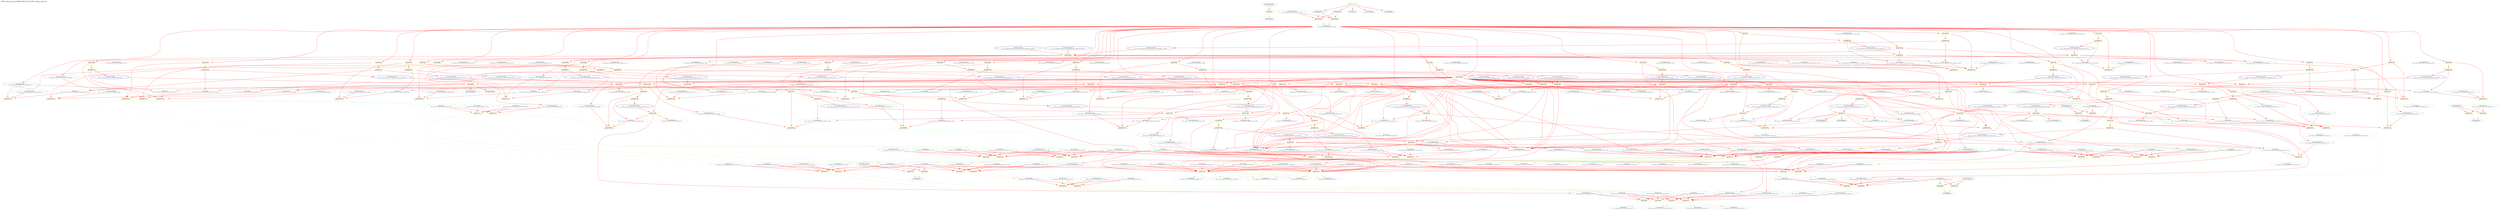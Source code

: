 digraph v3graph {
	graph	[label="MIPS_Harvard_obj_dir/MIPS_Harvard_TB_059_orderg_order.dot",
		 labelloc=t, labeljust=l,
		 //size="7.5,10",
		 rankdir=TB];
	n0x55b3a9d3f930_0	[fontsize=8 label="0x55b3a9d4c350 POST\n TOP->data_read r1 f2", color=CadetBlue];
	n0x55b3a9d3f930_1	[fontsize=8 label="0x55b3a9d4ce30 POST\n TOP->data_address r1 f8", color=CadetBlue];
	n0x55b3a9d3f930_2	[fontsize=8 label="0x55b3a9d3fad0 POST\n TOP->data_writedata r1 f8", color=CadetBlue];
	n0x55b3a9d3f930_3	[fontsize=8 label="0x55b3a9d4c960 POST\n TOP->data_write r1 f8", color=CadetBlue];
	n0x55b3a9d3f930_4	[fontsize=8 label="0x55b3a9d40210 POST\n TOP->instr_address r1 f8", color=CadetBlue];
	n0x55b3a9d3f930_5	[fontsize=8 label="0x55b3a9d5f9e0 POST\n TOP->mips_cpu__DOT__write_data_memory r1 f12", color=CadetBlue];
	n0x55b3a9d3f930_6	[fontsize=8 label="0x55b3a9d5f4a0 POST\n TOP->mips_cpu__DOT__memory_write_memory r1 f12", color=CadetBlue];
	n0x55b3a9d3f930_7	[fontsize=8 label="0x55b3a9d5ad00 POST\n TOP->mips_cpu__DOT__program_counter_plus_four_decode r1 f18", color=CadetBlue];
	n0x55b3a9d3f930_8	[fontsize=8 label="0x55b3a9da1c00 POST\n TOP->mips_cpu__DOT__alu__DOT__ALU_HI_LO_output r1 f24", color=CadetBlue];
	n0x55b3a9d3f930_9	[fontsize=8 label="0x55b3a9d5e4e0 POST\n TOP->mips_cpu__DOT__ALU_function_execute r1 f40", color=CadetBlue];
	n0x55b3a9d3f930_10	[fontsize=8 label="0x55b3a9dce3e0 POST\n TOP->mips_cpu__DOT__hazard_unit__DOT__lwstall r1 f46", color=CadetBlue];
	n0x55b3a9d3f930_11	[fontsize=8 label="0x55b3a9dce540 POST\n TOP->mips_cpu__DOT__hazard_unit__DOT__branchstall r1 f46", color=CadetBlue];
	n0x55b3a9d3f930_12	[fontsize=8 label="0x55b3a9d5ea20 POST\n TOP->mips_cpu__DOT__source_B_ALU_execute r1 f84", color=CadetBlue];
	n0x55b3a9d3f930_13	[fontsize=8 label="0x55b3a9d5e940 POST\n TOP->mips_cpu__DOT__source_A_ALU_execute r1 f88", color=CadetBlue];
	n0x55b3a9d3f930_14	[fontsize=8 label="0x55b3a9d5f120 POST\n TOP->mips_cpu__DOT__sign_imm_execute r1 f88", color=CadetBlue];
	n0x55b3a9d3f930_15	[fontsize=8 label="0x55b3a9d5e400 POST\n TOP->mips_cpu__DOT__ALU_src_B_execute r1 f88", color=CadetBlue];
	n0x55b3a9d3f930_16	[fontsize=8 label="0x55b3a9d5e780 POST\n TOP->mips_cpu__DOT__register_file_output_A_execute r1 f92", color=CadetBlue];
	n0x55b3a9d3f930_17	[fontsize=8 label="0x55b3a9d5e080 POST\n TOP->mips_cpu__DOT__register_destination_execute r1 f108", color=CadetBlue];
	n0x55b3a9d3f930_18	[fontsize=8 label="0x55b3a9d5f040 POST\n TOP->mips_cpu__DOT__Rd_execute r1 f108", color=CadetBlue];
	n0x55b3a9d3f930_19	[fontsize=8 label="0x55b3a9d654d0 POST\n TOP->mips_cpu__DOT__register_file__DOT__LO_reg r1 f114", color=CadetBlue];
	n0x55b3a9d3f930_20	[fontsize=8 label="0x55b3a9d653f0 POST\n TOP->mips_cpu__DOT__register_file__DOT__HI_reg r1 f114", color=CadetBlue];
	n0x55b3a9d3f930_21	[fontsize=8 label="0x55b3a9d5e860 POST\n TOP->mips_cpu__DOT__register_file_output_B_execute r1 f188", color=CadetBlue];
	n0x55b3a9d3f930_22	[fontsize=8 label="0x55b3a9d60700 POST\n TOP->mips_cpu__DOT__forward_A_execute r1 f192", color=CadetBlue];
	n0x55b3a9d3f930_23	[fontsize=8 label="0x55b3a9d5ee80 POST\n TOP->mips_cpu__DOT__Rs_execute r1 f196", color=CadetBlue];
	n0x55b3a9d3f930_24	[fontsize=8 label="0x55b3a9d5f9e0 PRE\n TOP->mips_cpu__DOT__write_data_memory r1 f219", color=lightblue];
	n0x55b3a9d3f930_25	[fontsize=8 label="0x55b3a9d59e20\n TOP->mips_cpu__DOT__HI_LO_output r1 f220", color=skyblue];
	n0x55b3a9d3f930_26	[fontsize=8 label="0x55b3a9d65310 POST\n TOP->mips_cpu__DOT__register_file__DOT__registers r1 f226", color=CadetBlue];
	n0x55b3a9d3f930_27	[fontsize=8 label="0x55b3a9d71e50 POST\n TOP->mips_cpu__DOT__control_unit__DOT__op r1 f250", color=CadetBlue];
	n0x55b3a9d3f930_28	[fontsize=8 label="0x55b3a9d72010 POST\n TOP->mips_cpu__DOT__control_unit__DOT__funct r1 f250", color=CadetBlue];
	n0x55b3a9d3f930_29	[fontsize=8 label="0x55b3a9d5a7c0 POST\n TOP->mips_cpu__DOT__branch_decode r1 f250", color=CadetBlue];
	n0x55b3a9d3f930_30	[fontsize=8 label="0x55b3a9d5f120 PRE\n TOP->mips_cpu__DOT__sign_imm_execute r1 f295", color=lightblue];
	n0x55b3a9d3f930_31	[fontsize=8 label="0x55b3a9d5ad00 PRE\n TOP->mips_cpu__DOT__program_counter_plus_four_decode r1 f300", color=lightblue];
	n0x55b3a9d3f930_32	[fontsize=8 label="0x55b3a9d5e780 PRE\n TOP->mips_cpu__DOT__register_file_output_A_execute r1 f377", color=lightblue];
	n0x55b3a9d3f930_33	[fontsize=8 label="0x55b3a9d5f4a0 PRE\n TOP->mips_cpu__DOT__memory_write_memory r1 f380", color=lightblue];
	n0x55b3a9d3f930_34	[fontsize=8 label="0x55b3a9d607e0 POST\n TOP->mips_cpu__DOT__forward_B_execute r1 f384", color=CadetBlue];
	n0x55b3a9d3f930_35	[fontsize=8 label="0x55b3a9d5e4e0 PRE\n TOP->mips_cpu__DOT__ALU_function_execute r1 f413", color=lightblue];
	n0x55b3a9d3f930_36	[fontsize=8 label="0x55b3a9d5e400 PRE\n TOP->mips_cpu__DOT__ALU_src_B_execute r1 f509", color=lightblue];
	n0x55b3a9d3f930_37	[fontsize=8 label="0x55b3a9d5ef60 POST\n TOP->mips_cpu__DOT__Rt_execute r1 f538", color=CadetBlue];
	n0x55b3a9d3f930_38	[fontsize=8 label="0x55b3a9d5e080 PRE\n TOP->mips_cpu__DOT__register_destination_execute r1 f549", color=lightblue];
	n0x55b3a9d3f930_39	[fontsize=8 label="0x55b3a9d601c0 POST\n TOP->mips_cpu__DOT__read_data_writeback r1 f560", color=CadetBlue];
	n0x55b3a9d3f930_40	[fontsize=8 label="0x55b3a9d5fc80 POST\n TOP->mips_cpu__DOT__memory_to_register_writeback r1 f560", color=CadetBlue];
	n0x55b3a9d3f930_41	[fontsize=8 label="0x55b3a9d600e0 POST\n TOP->mips_cpu__DOT__ALU_output_writeback r1 f560", color=CadetBlue];
	n0x55b3a9d3f930_42	[fontsize=8 label="0x55b3a9d5e860 PRE\n TOP->mips_cpu__DOT__register_file_output_B_execute r1 f569", color=lightblue];
	n0x55b3a9d3f930_43	[fontsize=8 label="0x55b3a9d654d0 PRE\n TOP->mips_cpu__DOT__register_file__DOT__LO_reg r1 f968", color=lightblue];
	n0x55b3a9d3f930_44	[fontsize=8 label="0x55b3a9d601c0 PRE\n TOP->mips_cpu__DOT__read_data_writeback r1 f1131", color=lightblue];
	n0x55b3a9d3f930_45	[fontsize=8 label="0x55b3a9d653f0 PRE\n TOP->mips_cpu__DOT__register_file__DOT__HI_reg r1 f1256", color=lightblue];
	n0x55b3a9d3f930_46	[fontsize=8 label="0x55b3a9d5fc80 PRE\n TOP->mips_cpu__DOT__memory_to_register_writeback r1 f1775", color=lightblue];
	n0x55b3a9d3f930_47	[fontsize=8 label="0x55b3a9d600e0 PRE\n TOP->mips_cpu__DOT__ALU_output_writeback r1 f2150", color=lightblue];
	n0x55b3a9d3f930_48	[fontsize=8 label="0x55b3a9d5f040 PRE\n TOP->mips_cpu__DOT__Rd_execute r1 f2228", color=lightblue];
	n0x55b3a9d3f930_49	[fontsize=8 label="0x55b3a9d5ee80 PRE\n TOP->mips_cpu__DOT__Rs_execute r1 f2404", color=lightblue];
	n0x55b3a9d3f930_50	[fontsize=8 label="0x55b3a9d5ef60 PRE\n TOP->mips_cpu__DOT__Rt_execute r1 f3088", color=lightblue];
	n0x55b3a9d3f930_51	[fontsize=8 label="0x55b3a9ecf370 PORD\n TOP->__Vdlyvval__mips_cpu__DOT__register_file__DOT__registers__v0 r1 f9265", color=NavyBlue];
	n0x55b3a9d3f930_52	[fontsize=8 label="0x55b3a9ed1530 PORD\n TOP->__Vdlyvdim0__mips_cpu__DOT__register_file__DOT__registers__v0 r1 f9265", color=NavyBlue];
	n0x55b3a9d3f930_53	[fontsize=8 label="0x55b3a9d59d40 POST\n TOP->mips_cpu__DOT__internal_clk r1 f175584", color=CadetBlue];
	n54	[fontsize=8 label="*INPUTS* r1 f351173", color=green];
	n0x55b3a9d3f930_55	[fontsize=8 label="0x55b3a9d57530\n TOP->reset r2 f1", color=skyblue];
	n0x55b3a9d3f930_56	[fontsize=8 label="0x55b3a9d4f650\n TOP->instr_readdata r2 f1", color=skyblue];
	n0x55b3a9d3f930_57	[fontsize=8 label="0x55b3a9d3e4d0\n TOP->data_readdata r2 f1", color=skyblue];
	n0x55b3a9d3f930_58	[fontsize=8 label="0x55b3a9d61fa0\n INITIAL r2 f2", color=yellow];
	n0x55b3a9d3f930_59	[fontsize=8 label="0x55b3a9d56a40\n TOP->clk r2 f175585", color=skyblue];
	n0x55b3a9d3f930_60	[fontsize=8 label="0x55b3a9d4e960\n TOP->clk_enable r2 f175585", color=skyblue];
	n0x55b3a9d3f930_61	[fontsize=8 label="0x55b3a9d4c350\n TOP->data_read r3 f1", color=skyblue];
	n0x55b3a9d3f930_62	[fontsize=8 label="0x55b3a9d61ac0\n ASSIGNW r3 f87792", color=yellow];
	n0x55b3a9d3f930_63	[fontsize=8 label="0x55b3a9f689d0\n ASSIGNW r3 f87792", color=yellow];
	n0x55b3a9d3f930_64	[fontsize=8 label="0x55b3a9d59d40\n TOP->mips_cpu__DOT__internal_clk r4 f87789", color=skyblue];
	n0x55b3a9d3f930_65	[fontsize=8 label="0x55b3a9ee3ed0\n ACTIVE r5 f48", color=yellow];
	n0x55b3a9d3f930_66	[fontsize=8 label="0x55b3a9ee3220\n ACTIVE r5 f48", color=yellow];
	n0x55b3a9d3f930_67	[fontsize=8 label="0x55b3a9ed7910\n ACTIVE r5 f152", color=yellow];
	n0x55b3a9d3f930_68	[fontsize=8 label="0x55b3a9ee3fc0\n ACTIVE r5 f232", color=yellow];
	n0x55b3a9d3f930_69	[fontsize=8 label="0x55b3a9ed3230\n ACTIVE r5 f319", color=yellow];
	n0x55b3a9d3f930_70	[fontsize=8 label="0x55b3a9ef6260\n ACTIVE r5 f335", color=yellow];
	n0x55b3a9d3f930_71	[fontsize=8 label="0x55b3a9ec6350\n ACTIVE r5 f346", color=yellow];
	n0x55b3a9d3f930_72	[fontsize=8 label="0x55b3a9f41530\n ACTIVE r5 f346", color=yellow];
	n0x55b3a9d3f930_73	[fontsize=8 label="0x55b3a9ecd780\n ACTIVE r5 f369", color=yellow];
	n0x55b3a9d3f930_74	[fontsize=8 label="0x55b3a9f67260\n ACTIVE r5 f384", color=yellow];
	n0x55b3a9d3f930_75	[fontsize=8 label="0x55b3a9ee1650\n ACTIVE r5 f392", color=yellow];
	n0x55b3a9d3f930_76	[fontsize=8 label="0x55b3a9ece430\n ACTIVE r5 f393", color=yellow];
	n0x55b3a9d3f930_77	[fontsize=8 label="0x55b3a9ed0820\n ACTIVE r5 f454", color=yellow];
	n0x55b3a9d3f930_78	[fontsize=8 label="0x55b3a9ec8050\n ACTIVE r5 f470", color=yellow];
	n0x55b3a9d3f930_79	[fontsize=8 label="0x55b3a9ee25c0\n ACTIVE r5 f484", color=yellow];
	n0x55b3a9d3f930_80	[fontsize=8 label="0x55b3a9f4d400\n ACTIVE r5 f484", color=yellow];
	n0x55b3a9d3f930_81	[fontsize=8 label="0x55b3a9ec8fa0\n ACTIVE r5 f598", color=yellow];
	n0x55b3a9d3f930_82	[fontsize=8 label="0x55b3a9ef55b0\n ACTIVE r5 f623", color=yellow];
	n0x55b3a9d3f930_83	[fontsize=8 label="0x55b3a99e2cc0\n ACTIVE r5 f645", color=yellow];
	n0x55b3a9d3f930_84	[fontsize=8 label="0x55b3a9ec6a20\n ACTIVE r5 f658", color=yellow];
	n0x55b3a9d3f930_85	[fontsize=8 label="0x55b3a9edd7c0\n ACTIVE r5 f758", color=yellow];
	n0x55b3a9d3f930_86	[fontsize=8 label="0x55b3a9edb720\n ACTIVE r5 f1020", color=yellow];
	n0x55b3a9d3f930_87	[fontsize=8 label="0x55b3a9ed7820\n ACTIVE r5 f1083", color=yellow];
	n0x55b3a9d3f930_88	[fontsize=8 label="0x55b3a9eda000\n ACTIVE r5 f1371", color=yellow];
	n0x55b3a9d3f930_89	[fontsize=8 label="0x55b3a9f67960\n ACTIVE r5 f1692", color=yellow];
	n0x55b3a9d3f930_90	[fontsize=8 label="0x55b3a9ecfa70\n ACTIVE r5 f1926", color=yellow];
	n0x55b3a9d3f930_91	[fontsize=8 label="0x55b3a9edf020\n ACTIVE r5 f2138", color=yellow];
	n0x55b3a9d3f930_92	[fontsize=8 label="0x55b3a9ef4900\n ACTIVE r5 f2336", color=yellow];
	n0x55b3a9d3f930_93	[fontsize=8 label="0x55b3a9ec9940\n ACTIVE r5 f2337", color=yellow];
	n0x55b3a9d3f930_94	[fontsize=8 label="0x55b3a9ed21c0\n ACTIVE r5 f2379", color=yellow];
	n0x55b3a9d3f930_95	[fontsize=8 label="0x55b3a9ecb960\n ACTIVE r5 f2601", color=yellow];
	n0x55b3a9d3f930_96	[fontsize=8 label="0x55b3a9ee0980\n ACTIVE r5 f2711", color=yellow];
	n0x55b3a9d3f930_97	[fontsize=8 label="0x55b3a9f52fb0\n ACTIVE r5 f3627", color=yellow];
	n0x55b3a9d3f930_98	[fontsize=8 label="0x55b3a9edfcd0\n ACTIVE r5 f3889", color=yellow];
	n0x55b3a9d3f930_99	[fontsize=8 label="0x55b3a9ef3c30\n ACTIVE r5 f4130", color=yellow];
	n0x55b3a9d3f930_100	[fontsize=8 label="0x55b3a9ecb250\n ACTIVE r5 f9722", color=yellow];
	n0x55b3a9d3f930_101	[fontsize=8 label="0x55b3a9e18730\n ACTIVE r5 f11252", color=yellow];
	n0x55b3a9d3f930_102	[fontsize=8 label="0x55b3a9e18ac0\n ACTIVE r5 f25035", color=yellow];
	n0x55b3a9d3f930_103	[fontsize=8 label="0x55b3a9ed4ae0\n ASSIGNPRE r6 f219", color=yellow];
	n0x55b3a9d3f930_104	[fontsize=8 label="0x55b3a9f66e40\n ASSIGNPRE r6 f295", color=yellow];
	n0x55b3a9d3f930_105	[fontsize=8 label="0x55b3a9ed6bb0\n ASSIGNPRE r6 f300", color=yellow];
	n0x55b3a9d3f930_106	[fontsize=8 label="0x55b3a9ec7c10\n ASSIGNPRE r6 f377", color=yellow];
	n0x55b3a9d3f930_107	[fontsize=8 label="0x55b3a9ece000\n ASSIGNPRE r6 f380", color=yellow];
	n0x55b3a9d3f930_108	[fontsize=8 label="0x55b3a9f530a0\n ASSIGNPRE r6 f413", color=yellow];
	n0x55b3a9d3f930_109	[fontsize=8 label="0x55b3a9ec8b70\n ASSIGNPRE r6 f509", color=yellow];
	n0x55b3a9d3f930_110	[fontsize=8 label="0x55b3a9ecc960\n ASSIGNPRE r6 f549", color=yellow];
	n0x55b3a9d3f930_111	[fontsize=8 label="0x55b3a9edd380\n ASSIGNPRE r6 f569", color=yellow];
	n0x55b3a9d3f930_112	[fontsize=8 label="0x55b3a9ede7d0\n ASSIGNPRE r6 f968", color=yellow];
	n0x55b3a9d3f930_113	[fontsize=8 label="0x55b3a9f67530\n ASSIGNPRE r6 f1131", color=yellow];
	n0x55b3a9d3f930_114	[fontsize=8 label="0x55b3a9ecf4c0\n ASSIGNPRE r6 f1256", color=yellow];
	n0x55b3a9d3f930_115	[fontsize=8 label="0x55b3a9ef44c0\n ASSIGNPRE r6 f1775", color=yellow];
	n0x55b3a9d3f930_116	[fontsize=8 label="0x55b3a9ee0550\n ASSIGNPRE r6 f2150", color=yellow];
	n0x55b3a9d3f930_117	[fontsize=8 label="0x55b3a9ed2bb0\n ASSIGNPRE r6 f2228", color=yellow];
	n0x55b3a9d3f930_118	[fontsize=8 label="0x55b3a9ed3030\n ASSIGNPRE r6 f2404", color=yellow];
	n0x55b3a9d3f930_119	[fontsize=8 label="0x55b3a9f52dc0\n ASSIGNPRE r6 f3088", color=yellow];
	n0x55b3a9d3f930_120	[fontsize=8 label="0x55b3a9ec15e0\n ASSIGNPRE r6 f9495", color=yellow];
	n0x55b3a9d3f930_121	[fontsize=8 label="0x55b3a9f66a90 PORD\n TOP->__Vdly__mips_cpu__DOT__sign_imm_execute r7 f203", color=NavyBlue];
	n0x55b3a9d3f930_122	[fontsize=8 label="0x55b3a9ed4710 PORD\n TOP->__Vdly__mips_cpu__DOT__write_data_memory r7 f203", color=NavyBlue];
	n0x55b3a9d3f930_123	[fontsize=8 label="0x55b3a9ed3150 PORD\n TOP->__Vdly__mips_cpu__DOT__program_counter_plus_four_decode r7 f278", color=NavyBlue];
	n0x55b3a9d3f930_124	[fontsize=8 label="0x55b3a9ec7830 PORD\n TOP->__Vdly__mips_cpu__DOT__register_file_output_A_execute r7 f281", color=NavyBlue];
	n0x55b3a9d3f930_125	[fontsize=8 label="0x55b3a9ecdc30 PORD\n TOP->__Vdly__mips_cpu__DOT__memory_write_memory r7 f364", color=NavyBlue];
	n0x55b3a9d3f930_126	[fontsize=8 label="0x55b3a9ee4220 PORD\n TOP->__Vdly__mips_cpu__DOT__ALU_function_execute r7 f369", color=NavyBlue];
	n0x55b3a9d3f930_127	[fontsize=8 label="0x55b3a9edcfa0 PORD\n TOP->__Vdly__mips_cpu__DOT__register_file_output_B_execute r7 f377", color=NavyBlue];
	n0x55b3a9d3f930_128	[fontsize=8 label="0x55b3a9ec87a0 PORD\n TOP->__Vdly__mips_cpu__DOT__ALU_src_B_execute r7 f417", color=NavyBlue];
	n0x55b3a9d3f930_129	[fontsize=8 label="0x55b3a9eca3a0 PORD\n TOP->__Vdly__mips_cpu__DOT__register_destination_execute r7 f437", color=NavyBlue];
	n0x55b3a9d3f930_130	[fontsize=8 label="0x55b3a9ef6710 PORD\n TOP->__Vdly__mips_cpu__DOT__read_data_writeback r7 f567", color=NavyBlue];
	n0x55b3a9d3f930_131	[fontsize=8 label="0x55b3a9ee1ef0 PORD\n TOP->__Vdly__mips_cpu__DOT__register_file__DOT__LO_reg r7 f850", color=NavyBlue];
	n0x55b3a9d3f930_132	[fontsize=8 label="0x55b3a9eca950 PORD\n TOP->__Vdly__mips_cpu__DOT__register_file__DOT__HI_reg r7 f1138", color=NavyBlue];
	n0x55b3a9d3f930_133	[fontsize=8 label="0x55b3a9ef40e0 PORD\n TOP->__Vdly__mips_cpu__DOT__memory_to_register_writeback r7 f1211", color=NavyBlue];
	n0x55b3a9d3f930_134	[fontsize=8 label="0x55b3a9ee0180 PORD\n TOP->__Vdly__mips_cpu__DOT__ALU_output_writeback r7 f1586", color=NavyBlue];
	n0x55b3a9d3f930_135	[fontsize=8 label="0x55b3a9ec9860 PORD\n TOP->__Vdly__mips_cpu__DOT__Rd_execute r7 f2116", color=NavyBlue];
	n0x55b3a9d3f930_136	[fontsize=8 label="0x55b3a9ecb880 PORD\n TOP->__Vdly__mips_cpu__DOT__Rs_execute r7 f2204", color=NavyBlue];
	n0x55b3a9d3f930_137	[fontsize=8 label="0x55b3a9eda730 PORD\n TOP->__Vdly__mips_cpu__DOT__Rt_execute r7 f2546", color=NavyBlue];
	n0x55b3a9d3f930_138	[fontsize=8 label="0x55b3a9ec5de0 PORD\n TOP->__Vdlyvset__mips_cpu__DOT__register_file__DOT__registers__v0 r7 f9266", color=NavyBlue];
	n0x55b3a9d3f930_139	[fontsize=8 label="0x55b3a9e581d0\n ALWAYS r8 f202", color=yellow];
	n0x55b3a9d3f930_140	[fontsize=8 label="0x55b3a9e59200\n ALWAYS r8 f202", color=yellow];
	n0x55b3a9d3f930_141	[fontsize=8 label="0x55b3a9e53d10\n ALWAYS r8 f277", color=yellow];
	n0x55b3a9d3f930_142	[fontsize=8 label="0x55b3a9e58010\n ALWAYS r8 f280", color=yellow];
	n0x55b3a9d3f930_143	[fontsize=8 label="0x55b3a9e62c50\n ALWAYS r8 f363", color=yellow];
	n0x55b3a9d3f930_144	[fontsize=8 label="0x55b3a9e58d20\n ALWAYS r8 f368", color=yellow];
	n0x55b3a9d3f930_145	[fontsize=8 label="0x55b3a9e57e30\n ALWAYS r8 f376", color=yellow];
	n0x55b3a9d3f930_146	[fontsize=8 label="0x55b3a9e58350\n ALWAYS r8 f416", color=yellow];
	n0x55b3a9d3f930_147	[fontsize=8 label="0x55b3a9e589e0\n ALWAYS r8 f436", color=yellow];
	n0x55b3a9d3f930_148	[fontsize=8 label="0x55b3a9e64fd0\n ALWAYS r8 f566", color=yellow];
	n0x55b3a9d3f930_149	[fontsize=8 label="0x55b3a9e503a0\n ALWAYS r8 f849", color=yellow];
	n0x55b3a9d3f930_150	[fontsize=8 label="0x55b3a9e50520\n ALWAYS r8 f1137", color=yellow];
	n0x55b3a9d3f930_151	[fontsize=8 label="0x55b3a9e65480\n ALWAYS r8 f1210", color=yellow];
	n0x55b3a9d3f930_152	[fontsize=8 label="0x55b3a9e65950\n ALWAYS r8 f1585", color=yellow];
	n0x55b3a9d3f930_153	[fontsize=8 label="0x55b3a9e592c0\n ALWAYS r8 f2115", color=yellow];
	n0x55b3a9d3f930_154	[fontsize=8 label="0x55b3a9e59460\n ALWAYS r8 f2203", color=yellow];
	n0x55b3a9d3f930_155	[fontsize=8 label="0x55b3a9e59060\n ALWAYS r8 f2545", color=yellow];
	n0x55b3a9d3f930_156	[fontsize=8 label="0x55b3a9e50a00\n ALWAYS r8 f9265", color=yellow];
	n0x55b3a9d3f930_157	[fontsize=8 label="0x55b3a9d5fe40 PRE\n TOP->mips_cpu__DOT__result_writeback r9 f1", color=lightblue];
	n0x55b3a9d3f930_158	[fontsize=8 label="0x55b3a9d5aa60 PRE\n TOP->mips_cpu__DOT__ALU_function_decode r9 f1", color=lightblue];
	n0x55b3a9d3f930_159	[fontsize=8 label="0x55b3a9d5a6e0 PRE\n TOP->mips_cpu__DOT__register_destination_decode r9 f1", color=lightblue];
	n0x55b3a9d3f930_160	[fontsize=8 label="0x55b3a9d5a600 PRE\n TOP->mips_cpu__DOT__ALU_src_B_decode r9 f1", color=lightblue];
	n0x55b3a9d3f930_161	[fontsize=8 label="0x55b3a9d5dfa0 PRE\n TOP->mips_cpu__DOT__sign_imm_decode r9 f1", color=lightblue];
	n0x55b3a9d3f930_162	[fontsize=8 label="0x55b3a9d5dc20 PRE\n TOP->mips_cpu__DOT__register_file_output_A_decode r9 f1", color=lightblue];
	n0x55b3a9d3f930_163	[fontsize=8 label="0x55b3a9d5dd00 PRE\n TOP->mips_cpu__DOT__register_file_output_B_decode r9 f1", color=lightblue];
	n0x55b3a9d3f930_164	[fontsize=8 label="0x55b3a9d5eb00 PRE\n TOP->mips_cpu__DOT__write_data_execute r9 f1", color=lightblue];
	n0x55b3a9d3f930_165	[fontsize=8 label="0x55b3a9d3e4d0 PRE\n TOP->data_readdata r9 f1", color=lightblue];
	n0x55b3a9d3f930_166	[fontsize=8 label="0x55b3a9d3e4d0 POST\n TOP->data_readdata r9 f1", color=CadetBlue];
	n0x55b3a9d3f930_167	[fontsize=8 label="0x55b3a9d5e240 POST\n TOP->mips_cpu__DOT__memory_write_execute r9 f5", color=CadetBlue];
	n0x55b3a9d3f930_168	[fontsize=8 label="0x55b3a9d5fba0 POST\n TOP->mips_cpu__DOT__hi_lo_register_write_writeback r9 f6", color=CadetBlue];
	n0x55b3a9d3f930_169	[fontsize=8 label="0x55b3a9ecdc30\n TOP->__Vdly__mips_cpu__DOT__memory_write_memory r9 f14", color=skyblue];
	n0x55b3a9d3f930_170	[fontsize=8 label="0x55b3a9ed4710\n TOP->__Vdly__mips_cpu__DOT__write_data_memory r9 f14", color=skyblue];
	n0x55b3a9d3f930_171	[fontsize=8 label="0x55b3a9ed3150\n TOP->__Vdly__mips_cpu__DOT__program_counter_plus_four_decode r9 f20", color=skyblue];
	n0x55b3a9d3f930_172	[fontsize=8 label="0x55b3a9d59fe0 POST\n TOP->mips_cpu__DOT__program_counter_fetch r9 f27", color=CadetBlue];
	n0x55b3a9d3f930_173	[fontsize=8 label="0x55b3a9d5dfa0 POST\n TOP->mips_cpu__DOT__sign_imm_decode r9 f37", color=CadetBlue];
	n0x55b3a9d3f930_174	[fontsize=8 label="0x55b3a9ee4220\n TOP->__Vdly__mips_cpu__DOT__ALU_function_execute r9 f42", color=skyblue];
	n0x55b3a9d3f930_175	[fontsize=8 label="0x55b3a9d5f3c0 POST\n TOP->mips_cpu__DOT__memory_to_register_memory r9 f51", color=CadetBlue];
	n0x55b3a9d3f930_176	[fontsize=8 label="0x55b3a9ec87a0\n TOP->__Vdly__mips_cpu__DOT__ALU_src_B_execute r9 f90", color=skyblue];
	n0x55b3a9d3f930_177	[fontsize=8 label="0x55b3a9f66a90\n TOP->__Vdly__mips_cpu__DOT__sign_imm_execute r9 f90", color=skyblue];
	n0x55b3a9d3f930_178	[fontsize=8 label="0x55b3a9d60000 POST\n TOP->mips_cpu__DOT__ALU_LO_output_writeback r9 f93", color=CadetBlue];
	n0x55b3a9d3f930_179	[fontsize=8 label="0x55b3a9ec7830\n TOP->__Vdly__mips_cpu__DOT__register_file_output_A_execute r9 f94", color=skyblue];
	n0x55b3a9d3f930_180	[fontsize=8 label="0x55b3a9ec9860\n TOP->__Vdly__mips_cpu__DOT__Rd_execute r9 f110", color=skyblue];
	n0x55b3a9d3f930_181	[fontsize=8 label="0x55b3a9eca3a0\n TOP->__Vdly__mips_cpu__DOT__register_destination_execute r9 f110", color=skyblue];
	n0x55b3a9d3f930_182	[fontsize=8 label="0x55b3a9d5dc20 POST\n TOP->mips_cpu__DOT__register_file_output_A_decode r9 f111", color=CadetBlue];
	n0x55b3a9d3f930_183	[fontsize=8 label="0x55b3a9d5dd00 POST\n TOP->mips_cpu__DOT__register_file_output_B_decode r9 f111", color=CadetBlue];
	n0x55b3a9d3f930_184	[fontsize=8 label="0x55b3a9eca950\n TOP->__Vdly__mips_cpu__DOT__register_file__DOT__HI_reg r9 f116", color=skyblue];
	n0x55b3a9d3f930_185	[fontsize=8 label="0x55b3a9ee1ef0\n TOP->__Vdly__mips_cpu__DOT__register_file__DOT__LO_reg r9 f116", color=skyblue];
	n0x55b3a9d3f930_186	[fontsize=8 label="0x55b3a9d59fe0 PRE\n TOP->mips_cpu__DOT__program_counter_fetch r9 f126", color=lightblue];
	n0x55b3a9d3f930_187	[fontsize=8 label="0x55b3a9d5eb00 POST\n TOP->mips_cpu__DOT__write_data_execute r9 f185", color=CadetBlue];
	n0x55b3a9d3f930_188	[fontsize=8 label="0x55b3a9d5ff20 POST\n TOP->mips_cpu__DOT__ALU_HI_output_writeback r9 f189", color=CadetBlue];
	n0x55b3a9d3f930_189	[fontsize=8 label="0x55b3a9edcfa0\n TOP->__Vdly__mips_cpu__DOT__register_file_output_B_execute r9 f190", color=skyblue];
	n0x55b3a9d3f930_190	[fontsize=8 label="0x55b3a9ecb880\n TOP->__Vdly__mips_cpu__DOT__Rs_execute r9 f198", color=skyblue];
	n0x55b3a9d3f930_191	[fontsize=8 label="0x55b3a9ecf370\n TOP->__Vdlyvval__mips_cpu__DOT__register_file__DOT__registers__v0 r9 f227", color=skyblue];
	n0x55b3a9d3f930_192	[fontsize=8 label="0x55b3a9ed1530\n TOP->__Vdlyvdim0__mips_cpu__DOT__register_file__DOT__registers__v0 r9 f227", color=skyblue];
	n0x55b3a9d3f930_193	[fontsize=8 label="0x55b3a9ec5de0\n TOP->__Vdlyvset__mips_cpu__DOT__register_file__DOT__registers__v0 r9 f228", color=skyblue];
	n0x55b3a9d3f930_194	[fontsize=8 label="0x55b3a9d60000 PRE\n TOP->mips_cpu__DOT__ALU_LO_output_writeback r9 f243", color=lightblue];
	n0x55b3a9d3f930_195	[fontsize=8 label="0x55b3a9d5a600 POST\n TOP->mips_cpu__DOT__ALU_src_B_decode r9 f251", color=CadetBlue];
	n0x55b3a9d3f930_196	[fontsize=8 label="0x55b3a9d5a6e0 POST\n TOP->mips_cpu__DOT__register_destination_decode r9 f251", color=CadetBlue];
	n0x55b3a9d3f930_197	[fontsize=8 label="0x55b3a9d5aa60 POST\n TOP->mips_cpu__DOT__ALU_function_decode r9 f251", color=CadetBlue];
	n0x55b3a9d3f930_198	[fontsize=8 label="0x55b3a9d5f660 POST\n TOP->mips_cpu__DOT__ALU_output_memory r9 f333", color=CadetBlue];
	n0x55b3a9d3f930_199	[fontsize=8 label="0x55b3a9d5e240 PRE\n TOP->mips_cpu__DOT__memory_write_execute r9 f342", color=lightblue];
	n0x55b3a9d3f930_200	[fontsize=8 label="0x55b3a9d5fba0 PRE\n TOP->mips_cpu__DOT__hi_lo_register_write_writeback r9 f389", color=lightblue];
	n0x55b3a9d3f930_201	[fontsize=8 label="0x55b3a9d5ff20 PRE\n TOP->mips_cpu__DOT__ALU_HI_output_writeback r9 f435", color=lightblue];
	n0x55b3a9d3f930_202	[fontsize=8 label="0x55b3a9eda730\n TOP->__Vdly__mips_cpu__DOT__Rt_execute r9 f540", color=skyblue];
	n0x55b3a9d3f930_203	[fontsize=8 label="0x55b3a9d5fe40 POST\n TOP->mips_cpu__DOT__result_writeback r9 f557", color=CadetBlue];
	n0x55b3a9d3f930_204	[fontsize=8 label="0x55b3a9ee0180\n TOP->__Vdly__mips_cpu__DOT__ALU_output_writeback r9 f562", color=skyblue];
	n0x55b3a9d3f930_205	[fontsize=8 label="0x55b3a9ef40e0\n TOP->__Vdly__mips_cpu__DOT__memory_to_register_writeback r9 f562", color=skyblue];
	n0x55b3a9d3f930_206	[fontsize=8 label="0x55b3a9ef6710\n TOP->__Vdly__mips_cpu__DOT__read_data_writeback r9 f562", color=skyblue];
	n0x55b3a9d3f930_207	[fontsize=8 label="0x55b3a9d5fac0 POST\n TOP->mips_cpu__DOT__register_write_writeback r9 f581", color=CadetBlue];
	n0x55b3a9d3f930_208	[fontsize=8 label="0x55b3a9d5fd60 POST\n TOP->mips_cpu__DOT__write_register_writeback r9 f581", color=CadetBlue];
	n0x55b3a9d3f930_209	[fontsize=8 label="0x55b3a9d5f3c0 PRE\n TOP->mips_cpu__DOT__memory_to_register_memory r9 f595", color=lightblue];
	n0x55b3a9d3f930_210	[fontsize=8 label="0x55b3a9d5ac20 POST\n TOP->mips_cpu__DOT__instruction_decode r9 f607", color=CadetBlue];
	n0x55b3a9d3f930_211	[fontsize=8 label="0x55b3a9d5f660 PRE\n TOP->mips_cpu__DOT__ALU_output_memory r9 f688", color=lightblue];
	n0x55b3a9d3f930_212	[fontsize=8 label="0x55b3a9d5ac20 PRE\n TOP->mips_cpu__DOT__instruction_decode r9 f1324", color=lightblue];
	n0x55b3a9d3f930_213	[fontsize=8 label="0x55b3a9d5fd60 PRE\n TOP->mips_cpu__DOT__write_register_writeback r9 f3309", color=lightblue];
	n0x55b3a9d3f930_214	[fontsize=8 label="0x55b3a9d5fac0 PRE\n TOP->mips_cpu__DOT__register_write_writeback r9 f3550", color=lightblue];
	n0x55b3a9d3f930_215	[fontsize=8 label="0x55b3a9ed4e50\n ASSIGNPOST r10 f12", color=yellow];
	n0x55b3a9d3f930_216	[fontsize=8 label="0x55b3a9ece370\n ASSIGNPOST r10 f12", color=yellow];
	n0x55b3a9d3f930_217	[fontsize=8 label="0x55b3a9ed6160\n ASSIGNPOST r10 f18", color=yellow];
	n0x55b3a9d3f930_218	[fontsize=8 label="0x55b3a9ed0760\n ASSIGNPOST r10 f40", color=yellow];
	n0x55b3a9d3f930_219	[fontsize=8 label="0x55b3a9f671a0\n ASSIGNPOST r10 f88", color=yellow];
	n0x55b3a9d3f930_220	[fontsize=8 label="0x55b3a9ec8ee0\n ASSIGNPOST r10 f88", color=yellow];
	n0x55b3a9d3f930_221	[fontsize=8 label="0x55b3a9ec7f90\n ASSIGNPOST r10 f92", color=yellow];
	n0x55b3a9d3f930_222	[fontsize=8 label="0x55b3a9ec6960\n ASSIGNPOST r10 f108", color=yellow];
	n0x55b3a9d3f930_223	[fontsize=8 label="0x55b3a9ece770\n ASSIGNPOST r10 f108", color=yellow];
	n0x55b3a9d3f930_224	[fontsize=8 label="0x55b3a9edccd0\n ASSIGNPOST r10 f114", color=yellow];
	n0x55b3a9d3f930_225	[fontsize=8 label="0x55b3a9ed9f40\n ASSIGNPOST r10 f114", color=yellow];
	n0x55b3a9d3f930_226	[fontsize=8 label="0x55b3a9edca90\n ASSIGNPRE r10 f125", color=yellow];
	n0x55b3a9d3f930_227	[fontsize=8 label="0x55b3a9edd700\n ASSIGNPOST r10 f188", color=yellow];
	n0x55b3a9d3f930_228	[fontsize=8 label="0x55b3a9ed2df0\n ASSIGNPOST r10 f196", color=yellow];
	n0x55b3a9d3f930_229	[fontsize=8 label="0x55b3a9ed3810\n ALWAYSPOST r10 f226", color=yellow];
	n0x55b3a9d3f930_230	[fontsize=8 label="0x55b3a9ef5e30\n ASSIGNPRE r10 f242", color=yellow];
	n0x55b3a9d3f930_231	[fontsize=8 label="0x55b3a9ec5f90\n ASSIGNPRE r10 f341", color=yellow];
	n0x55b3a9d3f930_232	[fontsize=8 label="0x55b3a9ee1210\n ASSIGNPRE r10 f387", color=yellow];
	n0x55b3a9d3f930_233	[fontsize=8 label="0x55b3a9ef5180\n ASSIGNPRE r10 f434", color=yellow];
	n0x55b3a9d3f930_234	[fontsize=8 label="0x55b3a9f52ef0\n ASSIGNPOST r10 f538", color=yellow];
	n0x55b3a9d3f930_235	[fontsize=8 label="0x55b3a9f678a0\n ASSIGNPOST r10 f560", color=yellow];
	n0x55b3a9d3f930_236	[fontsize=8 label="0x55b3a9ef4840\n ASSIGNPOST r10 f560", color=yellow];
	n0x55b3a9d3f930_237	[fontsize=8 label="0x55b3a9ee08c0\n ASSIGNPOST r10 f560", color=yellow];
	n0x55b3a9d3f930_238	[fontsize=8 label="0x55b3a99e2880\n ASSIGNPRE r10 f594", color=yellow];
	n0x55b3a9d3f930_239	[fontsize=8 label="0x55b3a9edb2f0\n ASSIGNPRE r10 f687", color=yellow];
	n0x55b3a9d3f930_240	[fontsize=8 label="0x55b3a9ed3c90\n ASSIGNPRE r10 f1321", color=yellow];
	n0x55b3a9d3f930_241	[fontsize=8 label="0x55b3a9edf8a0\n ASSIGNPRE r10 f3308", color=yellow];
	n0x55b3a9d3f930_242	[fontsize=8 label="0x55b3a9ef3800\n ASSIGNPRE r10 f3549", color=yellow];
	n0x55b3a9d3f930_243	[fontsize=8 label="0x55b3a9d5f9e0\n TOP->mips_cpu__DOT__write_data_memory r11 f9", color=skyblue];
	n0x55b3a9d3f930_244	[fontsize=8 label="0x55b3a9d5f4a0\n TOP->mips_cpu__DOT__memory_write_memory r11 f9", color=skyblue];
	n0x55b3a9d3f930_245	[fontsize=8 label="0x55b3a9d5ad00\n TOP->mips_cpu__DOT__program_counter_plus_four_decode r11 f15", color=skyblue];
	n0x55b3a9d3f930_246	[fontsize=8 label="0x55b3a9d5e4e0\n TOP->mips_cpu__DOT__ALU_function_execute r11 f37", color=skyblue];
	n0x55b3a9d3f930_247	[fontsize=8 label="0x55b3a9d5e400\n TOP->mips_cpu__DOT__ALU_src_B_execute r11 f85", color=skyblue];
	n0x55b3a9d3f930_248	[fontsize=8 label="0x55b3a9d5f120\n TOP->mips_cpu__DOT__sign_imm_execute r11 f85", color=skyblue];
	n0x55b3a9d3f930_249	[fontsize=8 label="0x55b3a9d5e780\n TOP->mips_cpu__DOT__register_file_output_A_execute r11 f89", color=skyblue];
	n0x55b3a9d3f930_250	[fontsize=8 label="0x55b3a9ee1fd0 PORD\n TOP->__Vdly__mips_cpu__DOT__program_counter_fetch r11 f95", color=NavyBlue];
	n0x55b3a9d3f930_251	[fontsize=8 label="0x55b3a9d5e080\n TOP->mips_cpu__DOT__register_destination_execute r11 f105", color=skyblue];
	n0x55b3a9d3f930_252	[fontsize=8 label="0x55b3a9d5f040\n TOP->mips_cpu__DOT__Rd_execute r11 f105", color=skyblue];
	n0x55b3a9d3f930_253	[fontsize=8 label="0x55b3a9d654d0\n TOP->mips_cpu__DOT__register_file__DOT__LO_reg r11 f111", color=skyblue];
	n0x55b3a9d3f930_254	[fontsize=8 label="0x55b3a9d653f0\n TOP->mips_cpu__DOT__register_file__DOT__HI_reg r11 f111", color=skyblue];
	n0x55b3a9d3f930_255	[fontsize=8 label="0x55b3a9ef5a60 PORD\n TOP->__Vdly__mips_cpu__DOT__ALU_LO_output_writeback r11 f146", color=NavyBlue];
	n0x55b3a9d3f930_256	[fontsize=8 label="0x55b3a9d5e860\n TOP->mips_cpu__DOT__register_file_output_B_execute r11 f185", color=skyblue];
	n0x55b3a9d3f930_257	[fontsize=8 label="0x55b3a9d5ee80\n TOP->mips_cpu__DOT__Rs_execute r11 f193", color=skyblue];
	n0x55b3a9d3f930_258	[fontsize=8 label="0x55b3a9d65310\n TOP->mips_cpu__DOT__register_file__DOT__registers r11 f221", color=skyblue];
	n0x55b3a9d3f930_259	[fontsize=8 label="0x55b3a9ef4db0 PORD\n TOP->__Vdly__mips_cpu__DOT__ALU_HI_output_writeback r11 f242", color=NavyBlue];
	n0x55b3a9d3f930_260	[fontsize=8 label="0x55b3a9ee4940 PORD\n TOP->__Vdly__mips_cpu__DOT__memory_write_execute r11 f333", color=NavyBlue];
	n0x55b3a9d3f930_261	[fontsize=8 label="0x55b3a9eddc70 PORD\n TOP->__Vdly__mips_cpu__DOT__ALU_output_memory r11 f351", color=NavyBlue];
	n0x55b3a9d3f930_262	[fontsize=8 label="0x55b3a9ee0e30 PORD\n TOP->__Vdly__mips_cpu__DOT__hi_lo_register_write_writeback r11 f379", color=NavyBlue];
	n0x55b3a9d3f930_263	[fontsize=8 label="0x55b3a9d5ef60\n TOP->mips_cpu__DOT__Rt_execute r11 f535", color=skyblue];
	n0x55b3a9d3f930_264	[fontsize=8 label="0x55b3a9ed2670 PORD\n TOP->__Vdly__mips_cpu__DOT__memory_to_register_memory r11 f540", color=NavyBlue];
	n0x55b3a9d3f930_265	[fontsize=8 label="0x55b3a9d5fc80\n TOP->mips_cpu__DOT__memory_to_register_writeback r11 f557", color=skyblue];
	n0x55b3a9d3f930_266	[fontsize=8 label="0x55b3a9d601c0\n TOP->mips_cpu__DOT__read_data_writeback r11 f557", color=skyblue];
	n0x55b3a9d3f930_267	[fontsize=8 label="0x55b3a9d600e0\n TOP->mips_cpu__DOT__ALU_output_writeback r11 f557", color=skyblue];
	n0x55b3a9d3f930_268	[fontsize=8 label="0x55b3a9ecf990 PORD\n TOP->__Vdly__mips_cpu__DOT__instruction_decode r11 f713", color=NavyBlue];
	n0x55b3a9d3f930_269	[fontsize=8 label="0x55b3a9edf4d0 PORD\n TOP->__Vdly__mips_cpu__DOT__write_register_writeback r11 f2724", color=NavyBlue];
	n0x55b3a9d3f930_270	[fontsize=8 label="0x55b3a9ef3430 PORD\n TOP->__Vdly__mips_cpu__DOT__register_write_writeback r11 f2965", color=NavyBlue];
	n0x55b3a9d3f930_271	[fontsize=8 label="0x55b3a9d60ec0\n ASSIGNW r12 f4", color=yellow];
	n0x55b3a9d3f930_272	[fontsize=8 label="0x55b3a9d611c0\n ASSIGNW r12 f4", color=yellow];
	n0x55b3a9d3f930_273	[fontsize=8 label="0x55b3a9f680a0\n ASSIGNW r12 f4", color=yellow];
	n0x55b3a9d3f930_274	[fontsize=8 label="0x55b3a9f683a0\n ASSIGNW r12 f4", color=yellow];
	n0x55b3a9d3f930_275	[fontsize=8 label="0x55b3a9e52ad0\n ALWAYS r12 f94", color=yellow];
	n0x55b3a9d3f930_276	[fontsize=8 label="0x55b3a9e65150\n ALWAYS r12 f145", color=yellow];
	n0x55b3a9d3f930_277	[fontsize=8 label="0x55b3a9e652d0\n ALWAYS r12 f241", color=yellow];
	n0x55b3a9d3f930_278	[fontsize=8 label="0x55b3a9dc7760\n ASSIGNW r12 f278", color=yellow];
	n0x55b3a9d3f930_279	[fontsize=8 label="0x55b3a9f77c10\n ASSIGNW r12 f278", color=yellow];
	n0x55b3a9d3f930_280	[fontsize=8 label="0x55b3a9e584d0\n ALWAYS r12 f332", color=yellow];
	n0x55b3a9d3f930_281	[fontsize=8 label="0x55b3a9e62f50\n ALWAYS r12 f350", color=yellow];
	n0x55b3a9d3f930_282	[fontsize=8 label="0x55b3a9e657d0\n ALWAYS r12 f378", color=yellow];
	n0x55b3a9d3f930_283	[fontsize=8 label="0x55b3a9e62900\n ALWAYS r12 f539", color=yellow];
	n0x55b3a9d3f930_284	[fontsize=8 label="0x55b3a9e53a10\n ALWAYS r12 f712", color=yellow];
	n0x55b3a9d3f930_285	[fontsize=8 label="0x55b3a9e65ad0\n ALWAYS r12 f2723", color=yellow];
	n0x55b3a9d3f930_286	[fontsize=8 label="0x55b3a9e65600\n ALWAYS r12 f2964", color=yellow];
	n0x55b3a9d3f930_287	[fontsize=8 label="0x55b3a9d602a0 PRE\n TOP->mips_cpu__DOT__stall_fetch r13 f1", color=lightblue];
	n0x55b3a9d3f930_288	[fontsize=8 label="0x55b3a9d59f00 PRE\n TOP->mips_cpu__DOT__program_counter_prime r13 f1", color=lightblue];
	n0x55b3a9d3f930_289	[fontsize=8 label="0x55b3a9d4f650 PRE\n TOP->instr_readdata r13 f1", color=lightblue];
	n0x55b3a9d3f930_290	[fontsize=8 label="0x55b3a9d4f650 POST\n TOP->instr_readdata r13 f1", color=CadetBlue];
	n0x55b3a9d3f930_291	[fontsize=8 label="0x55b3a9d5a520 PRE\n TOP->mips_cpu__DOT__memory_write_decode r13 f1", color=lightblue];
	n0x55b3a9d3f930_292	[fontsize=8 label="0x55b3a9d5ebe0 PRE\n TOP->mips_cpu__DOT__ALU_output_execute r13 f1", color=lightblue];
	n0x55b3a9d3f930_293	[fontsize=8 label="0x55b3a9d3fad0\n TOP->data_writedata r13 f2", color=skyblue];
	n0x55b3a9d3f930_294	[fontsize=8 label="0x55b3a9d4c960\n TOP->data_write r13 f2", color=skyblue];
	n0x55b3a9d3f930_295	[fontsize=8 label="0x55b3a9d60380 PRE\n TOP->mips_cpu__DOT__stall_decode r13 f2", color=lightblue];
	n0x55b3a9d3f930_296	[fontsize=8 label="0x55b3a9d5a280 PRE\n TOP->mips_cpu__DOT__program_counter_source_decode r13 f2", color=lightblue];
	n0x55b3a9d3f930_297	[fontsize=8 label="0x55b3a9d5f580 POST\n TOP->mips_cpu__DOT__hi_lo_register_write_memory r13 f5", color=CadetBlue];
	n0x55b3a9d3f930_298	[fontsize=8 label="0x55b3a9d5f740 POST\n TOP->mips_cpu__DOT__ALU_HI_output_memory r13 f5", color=CadetBlue];
	n0x55b3a9d3f930_299	[fontsize=8 label="0x55b3a9d5f820 POST\n TOP->mips_cpu__DOT__ALU_LO_output_memory r13 f5", color=CadetBlue];
	n0x55b3a9d3f930_300	[fontsize=8 label="0x55b3a9ee4940\n TOP->__Vdly__mips_cpu__DOT__memory_write_execute r13 f6", color=skyblue];
	n0x55b3a9d3f930_301	[fontsize=8 label="0x55b3a9ee0e30\n TOP->__Vdly__mips_cpu__DOT__hi_lo_register_write_writeback r13 f6", color=skyblue];
	n0x55b3a9d3f930_302	[fontsize=8 label="0x55b3a9d5ebe0 POST\n TOP->mips_cpu__DOT__ALU_output_execute r13 f13", color=CadetBlue];
	n0x55b3a9d3f930_303	[fontsize=8 label="0x55b3a9d59f00 POST\n TOP->mips_cpu__DOT__program_counter_prime r13 f15", color=CadetBlue];
	n0x55b3a9d3f930_304	[fontsize=8 label="0x55b3a9ee1fd0\n TOP->__Vdly__mips_cpu__DOT__program_counter_fetch r13 f28", color=skyblue];
	n0x55b3a9d3f930_305	[fontsize=8 label="0x55b3a9d5f740 PRE\n TOP->mips_cpu__DOT__ALU_HI_output_memory r13 f44", color=lightblue];
	n0x55b3a9d3f930_306	[fontsize=8 label="0x55b3a9d5f820 PRE\n TOP->mips_cpu__DOT__ALU_LO_output_memory r13 f44", color=lightblue];
	n0x55b3a9d3f930_307	[fontsize=8 label="0x55b3a9d602a0 POST\n TOP->mips_cpu__DOT__stall_fetch r13 f47", color=CadetBlue];
	n0x55b3a9d3f930_308	[fontsize=8 label="0x55b3a9d60380 POST\n TOP->mips_cpu__DOT__stall_decode r13 f48", color=CadetBlue];
	n0x55b3a9d3f930_309	[fontsize=8 label="0x55b3a9d5a280 POST\n TOP->mips_cpu__DOT__program_counter_source_decode r13 f50", color=CadetBlue];
	n0x55b3a9d3f930_310	[fontsize=8 label="0x55b3a9d5e160 POST\n TOP->mips_cpu__DOT__memory_to_register_execute r13 f51", color=CadetBlue];
	n0x55b3a9d3f930_311	[fontsize=8 label="0x55b3a9ed2670\n TOP->__Vdly__mips_cpu__DOT__memory_to_register_memory r13 f52", color=skyblue];
	n0x55b3a9d3f930_312	[fontsize=8 label="0x55b3a9ef5a60\n TOP->__Vdly__mips_cpu__DOT__ALU_LO_output_writeback r13 f94", color=skyblue];
	n0x55b3a9d3f930_313	[fontsize=8 label="0x55b3a9ef4db0\n TOP->__Vdly__mips_cpu__DOT__ALU_HI_output_writeback r13 f190", color=skyblue];
	n0x55b3a9d3f930_314	[fontsize=8 label="0x55b3a9d5a520 POST\n TOP->mips_cpu__DOT__memory_write_decode r13 f251", color=CadetBlue];
	n0x55b3a9d3f930_315	[fontsize=8 label="0x55b3a9d5fe40\n TOP->mips_cpu__DOT__result_writeback r13 f274", color=skyblue];
	n0x55b3a9d3f930_316	[fontsize=8 label="0x55b3a9eddc70\n TOP->__Vdly__mips_cpu__DOT__ALU_output_memory r13 f334", color=skyblue];
	n0x55b3a9d3f930_317	[fontsize=8 label="0x55b3a9d5f580 PRE\n TOP->mips_cpu__DOT__hi_lo_register_write_memory r13 f365", color=lightblue];
	n0x55b3a9d3f930_318	[fontsize=8 label="0x55b3a9d5e160 PRE\n TOP->mips_cpu__DOT__memory_to_register_execute r13 f434", color=lightblue];
	n0x55b3a9d3f930_319	[fontsize=8 label="0x55b3a9edf4d0\n TOP->__Vdly__mips_cpu__DOT__write_register_writeback r13 f582", color=skyblue];
	n0x55b3a9d3f930_320	[fontsize=8 label="0x55b3a9ef3430\n TOP->__Vdly__mips_cpu__DOT__register_write_writeback r13 f582", color=skyblue];
	n0x55b3a9d3f930_321	[fontsize=8 label="0x55b3a9ecf990\n TOP->__Vdly__mips_cpu__DOT__instruction_decode r13 f606", color=skyblue];
	n0x55b3a9d3f930_322	[fontsize=8 label="0x55b3a9d5f200 POST\n TOP->mips_cpu__DOT__register_write_memory r13 f629", color=CadetBlue];
	n0x55b3a9d3f930_323	[fontsize=8 label="0x55b3a9d5f2e0 POST\n TOP->mips_cpu__DOT__write_register_memory r13 f675", color=CadetBlue];
	n0x55b3a9d3f930_324	[fontsize=8 label="0x55b3a9d5f2e0 PRE\n TOP->mips_cpu__DOT__write_register_memory r13 f1464", color=lightblue];
	n0x55b3a9d3f930_325	[fontsize=8 label="0x55b3a9d5f200 PRE\n TOP->mips_cpu__DOT__register_write_memory r13 f1751", color=lightblue];
	n0x55b3a9d3f930_326	[fontsize=8 label="0x55b3a9ee1590\n ASSIGNPOST r14 f4", color=yellow];
	n0x55b3a9d3f930_327	[fontsize=8 label="0x55b3a9ec6290\n ASSIGNPOST r14 f4", color=yellow];
	n0x55b3a9d3f930_328	[fontsize=8 label="0x55b3a9ed7700\n ASSIGNPOST r14 f26", color=yellow];
	n0x55b3a9d3f930_329	[fontsize=8 label="0x55b3a9ee3aa0\n ASSIGNPRE r14 f43", color=yellow];
	n0x55b3a9d3f930_330	[fontsize=8 label="0x55b3a99e3540\n ASSIGNPRE r14 f43", color=yellow];
	n0x55b3a9d3f930_331	[fontsize=8 label="0x55b3a99e2c00\n ASSIGNPOST r14 f50", color=yellow];
	n0x55b3a9d3f930_332	[fontsize=8 label="0x55b3a9ef61a0\n ASSIGNPOST r14 f92", color=yellow];
	n0x55b3a9d3f930_333	[fontsize=8 label="0x55b3a9ef54f0\n ASSIGNPOST r14 f188", color=yellow];
	n0x55b3a9d3f930_334	[fontsize=8 label="0x55b3a9edb660\n ASSIGNPOST r14 f332", color=yellow];
	n0x55b3a9d3f930_335	[fontsize=8 label="0x55b3a9edbfb0\n ASSIGNPRE r14 f364", color=yellow];
	n0x55b3a9d3f930_336	[fontsize=8 label="0x55b3a9ecc6c0\n ASSIGNPRE r14 f433", color=yellow];
	n0x55b3a9d3f930_337	[fontsize=8 label="0x55b3a9ef3b70\n ASSIGNPOST r14 f580", color=yellow];
	n0x55b3a9d3f930_338	[fontsize=8 label="0x55b3a9edfc10\n ASSIGNPOST r14 f580", color=yellow];
	n0x55b3a9d3f930_339	[fontsize=8 label="0x55b3a9ed36f0\n ASSIGNPOST r14 f604", color=yellow];
	n0x55b3a9d3f930_340	[fontsize=8 label="0x55b3a9ed56a0\n ASSIGNPRE r14 f1463", color=yellow];
	n0x55b3a9d3f930_341	[fontsize=8 label="0x55b3a9ed1d90\n ASSIGNPRE r14 f1750", color=yellow];
	n0x55b3a9d3f930_342	[fontsize=8 label="0x55b3a9d5fba0\n TOP->mips_cpu__DOT__hi_lo_register_write_writeback r15 f1", color=skyblue];
	n0x55b3a9d3f930_343	[fontsize=8 label="0x55b3a9d5e240\n TOP->mips_cpu__DOT__memory_write_execute r15 f1", color=skyblue];
	n0x55b3a9d3f930_344	[fontsize=8 label="0x55b3a9d59fe0\n TOP->mips_cpu__DOT__program_counter_fetch r15 f23", color=skyblue];
	n0x55b3a9d3f930_345	[fontsize=8 label="0x55b3a99e3170 PORD\n TOP->__Vdly__mips_cpu__DOT__ALU_HI_output_memory r15 f35", color=NavyBlue];
	n0x55b3a9d3f930_346	[fontsize=8 label="0x55b3a9ee36d0 PORD\n TOP->__Vdly__mips_cpu__DOT__ALU_LO_output_memory r15 f35", color=NavyBlue];
	n0x55b3a9d3f930_347	[fontsize=8 label="0x55b3a9d5f3c0\n TOP->mips_cpu__DOT__memory_to_register_memory r15 f47", color=skyblue];
	n0x55b3a9d3f930_348	[fontsize=8 label="0x55b3a9d60000\n TOP->mips_cpu__DOT__ALU_LO_output_writeback r15 f89", color=skyblue];
	n0x55b3a9d3f930_349	[fontsize=8 label="0x55b3a9d5ff20\n TOP->mips_cpu__DOT__ALU_HI_output_writeback r15 f185", color=skyblue];
	n0x55b3a9d3f930_350	[fontsize=8 label="0x55b3a9d5f660\n TOP->mips_cpu__DOT__ALU_output_memory r15 f329", color=skyblue];
	n0x55b3a9d3f930_351	[fontsize=8 label="0x55b3a9edbbd0 PORD\n TOP->__Vdly__mips_cpu__DOT__hi_lo_register_write_memory r15 f356", color=NavyBlue];
	n0x55b3a9d3f930_352	[fontsize=8 label="0x55b3a9f44470 PORD\n TOP->__Vdly__mips_cpu__DOT__memory_to_register_execute r15 f379", color=NavyBlue];
	n0x55b3a9d3f930_353	[fontsize=8 label="0x55b3a9d5fd60\n TOP->mips_cpu__DOT__write_register_writeback r15 f577", color=skyblue];
	n0x55b3a9d3f930_354	[fontsize=8 label="0x55b3a9d5fac0\n TOP->mips_cpu__DOT__register_write_writeback r15 f577", color=skyblue];
	n0x55b3a9d3f930_355	[fontsize=8 label="0x55b3a9d5ac20\n TOP->mips_cpu__DOT__instruction_decode r15 f601", color=skyblue];
	n0x55b3a9d3f930_356	[fontsize=8 label="0x55b3a9ed52d0 PORD\n TOP->__Vdly__mips_cpu__DOT__write_register_memory r15 f785", color=NavyBlue];
	n0x55b3a9d3f930_357	[fontsize=8 label="0x55b3a9ece520 PORD\n TOP->__Vdly__mips_cpu__DOT__register_write_memory r15 f1118", color=NavyBlue];
	n0x55b3a9d3f930_358	[fontsize=8 label="0x55b3a9d60bc0\n ASSIGNW r16 f4", color=yellow];
	n0x55b3a9d3f930_359	[fontsize=8 label="0x55b3a9d614c0\n ASSIGNW r16 f4", color=yellow];
	n0x55b3a9d3f930_360	[fontsize=8 label="0x55b3a9f67da0\n ASSIGNW r16 f4", color=yellow];
	n0x55b3a9d3f930_361	[fontsize=8 label="0x55b3a9f686a0\n ASSIGNW r16 f4", color=yellow];
	n0x55b3a9d3f930_362	[fontsize=8 label="0x55b3a9d81ef0\n ASSIGNW r16 f18", color=yellow];
	n0x55b3a9d3f930_363	[fontsize=8 label="0x55b3a9eea590\n ASSIGNW r16 f18", color=yellow];
	n0x55b3a9d3f930_364	[fontsize=8 label="0x55b3a9e62780\n ALWAYS r16 f34", color=yellow];
	n0x55b3a9d3f930_365	[fontsize=8 label="0x55b3a9e625d0\n ALWAYS r16 f34", color=yellow];
	n0x55b3a9d3f930_366	[fontsize=8 label="0x55b3a9d66c30\n ASSIGNW r16 f55", color=yellow];
	n0x55b3a9d3f930_367	[fontsize=8 label="0x55b3a9d67230\n ASSIGNW r16 f55", color=yellow];
	n0x55b3a9d3f930_368	[fontsize=8 label="0x55b3a9f68ee0\n ASSIGNW r16 f55", color=yellow];
	n0x55b3a9d3f930_369	[fontsize=8 label="0x55b3a9f6a430\n ASSIGNW r16 f55", color=yellow];
	n0x55b3a9d3f930_370	[fontsize=8 label="0x55b3a9e62dd0\n ALWAYS r16 f355", color=yellow];
	n0x55b3a9d3f930_371	[fontsize=8 label="0x55b3a9e586a0\n ALWAYS r16 f378", color=yellow];
	n0x55b3a9d3f930_372	[fontsize=8 label="0x55b3a9e57c60\n ALWAYS r16 f784", color=yellow];
	n0x55b3a9d3f930_373	[fontsize=8 label="0x55b3a9e62ad0\n ALWAYS r16 f1117", color=yellow];
	n0x55b3a9d3f930_374	[fontsize=8 label="0x55b3a9d5a440 PRE\n TOP->mips_cpu__DOT__memory_to_register_decode r17 f1", color=lightblue];
	n0x55b3a9d3f930_375	[fontsize=8 label="0x55b3a9d5ecc0 PRE\n TOP->mips_cpu__DOT__ALU_HI_output_execute r17 f1", color=lightblue];
	n0x55b3a9d3f930_376	[fontsize=8 label="0x55b3a9d5eda0 PRE\n TOP->mips_cpu__DOT__ALU_LO_output_execute r17 f1", color=lightblue];
	n0x55b3a9d3f930_377	[fontsize=8 label="0x55b3a9d5e320 PRE\n TOP->mips_cpu__DOT__write_register_execute r17 f1", color=lightblue];
	n0x55b3a9d3f930_378	[fontsize=8 label="0x55b3a9d4ce30\n TOP->data_address r17 f2", color=skyblue];
	n0x55b3a9d3f930_379	[fontsize=8 label="0x55b3a9d40210\n TOP->instr_address r17 f2", color=skyblue];
	n0x55b3a9d3f930_380	[fontsize=8 label="0x55b3a9d5e5c0 POST\n TOP->mips_cpu__DOT__hi_lo_register_write_execute r17 f5", color=CadetBlue];
	n0x55b3a9d3f930_381	[fontsize=8 label="0x55b3a9edbbd0\n TOP->__Vdly__mips_cpu__DOT__hi_lo_register_write_memory r17 f6", color=skyblue];
	n0x55b3a9d3f930_382	[fontsize=8 label="0x55b3a99e3170\n TOP->__Vdly__mips_cpu__DOT__ALU_HI_output_memory r17 f6", color=skyblue];
	n0x55b3a9d3f930_383	[fontsize=8 label="0x55b3a9ee36d0\n TOP->__Vdly__mips_cpu__DOT__ALU_LO_output_memory r17 f6", color=skyblue];
	n0x55b3a9d3f930_384	[fontsize=8 label="0x55b3a9d5dfa0\n TOP->mips_cpu__DOT__sign_imm_decode r17 f16", color=skyblue];
	n0x55b3a9d3f930_385	[fontsize=8 label="0x55b3a9d5ecc0 POST\n TOP->mips_cpu__DOT__ALU_HI_output_execute r17 f25", color=CadetBlue];
	n0x55b3a9d3f930_386	[fontsize=8 label="0x55b3a9d5eda0 POST\n TOP->mips_cpu__DOT__ALU_LO_output_execute r17 f25", color=CadetBlue];
	n0x55b3a9d3f930_387	[fontsize=8 label="0x55b3a9d5dc20\n TOP->mips_cpu__DOT__register_file_output_A_decode r17 f50", color=skyblue];
	n0x55b3a9d3f930_388	[fontsize=8 label="0x55b3a9d5dd00\n TOP->mips_cpu__DOT__register_file_output_B_decode r17 f50", color=skyblue];
	n0x55b3a9d3f930_389	[fontsize=8 label="0x55b3a9d5e6a0 POST\n TOP->mips_cpu__DOT__register_write_execute r17 f51", color=CadetBlue];
	n0x55b3a9d3f930_390	[fontsize=8 label="0x55b3a9f44470\n TOP->__Vdly__mips_cpu__DOT__memory_to_register_execute r17 f52", color=skyblue];
	n0x55b3a9d3f930_391	[fontsize=8 label="0x55b3a9d5e320 POST\n TOP->mips_cpu__DOT__write_register_execute r17 f105", color=CadetBlue];
	n0x55b3a9d3f930_392	[fontsize=8 label="0x55b3a9d5a440 POST\n TOP->mips_cpu__DOT__memory_to_register_decode r17 f251", color=CadetBlue];
	n0x55b3a9d3f930_393	[fontsize=8 label="0x55b3a9d5e5c0 PRE\n TOP->mips_cpu__DOT__hi_lo_register_write_execute r17 f342", color=lightblue];
	n0x55b3a9d3f930_394	[fontsize=8 label="0x55b3a9d5e6a0 PRE\n TOP->mips_cpu__DOT__register_write_execute r17 f434", color=lightblue];
	n0x55b3a9d3f930_395	[fontsize=8 label="0x55b3a9ece520\n TOP->__Vdly__mips_cpu__DOT__register_write_memory r17 f630", color=skyblue];
	n0x55b3a9d3f930_396	[fontsize=8 label="0x55b3a9ed52d0\n TOP->__Vdly__mips_cpu__DOT__write_register_memory r17 f676", color=skyblue];
	n0x55b3a9d3f930_397	[fontsize=8 label="0x55b3a9ee3e10\n ASSIGNPOST r18 f4", color=yellow];
	n0x55b3a9d3f930_398	[fontsize=8 label="0x55b3a9ee3160\n ASSIGNPOST r18 f4", color=yellow];
	n0x55b3a9d3f930_399	[fontsize=8 label="0x55b3a9ecd6c0\n ASSIGNPOST r18 f4", color=yellow];
	n0x55b3a9d3f930_400	[fontsize=8 label="0x55b3a9ee2500\n ASSIGNPOST r18 f50", color=yellow];
	n0x55b3a9d3f930_401	[fontsize=8 label="0x55b3a9d95e30\n ASSIGNW r18 f52", color=yellow];
	n0x55b3a9d3f930_402	[fontsize=8 label="0x55b3a9eeb490\n ASSIGNW r18 f52", color=yellow];
	n0x55b3a9d3f930_403	[fontsize=8 label="0x55b3a9f41470\n ASSIGNPRE r18 f341", color=yellow];
	n0x55b3a9d3f930_404	[fontsize=8 label="0x55b3a9f4a320\n ASSIGNPRE r18 f433", color=yellow];
	n0x55b3a9d3f930_405	[fontsize=8 label="0x55b3a9ed2100\n ASSIGNPOST r18 f628", color=yellow];
	n0x55b3a9d3f930_406	[fontsize=8 label="0x55b3a9edef60\n ASSIGNPOST r18 f674", color=yellow];
	n0x55b3a9d3f930_407	[fontsize=8 label="0x55b3a9d5f820\n TOP->mips_cpu__DOT__ALU_LO_output_memory r19 f1", color=skyblue];
	n0x55b3a9d3f930_408	[fontsize=8 label="0x55b3a9d5f740\n TOP->mips_cpu__DOT__ALU_HI_output_memory r19 f1", color=skyblue];
	n0x55b3a9d3f930_409	[fontsize=8 label="0x55b3a9d5f580\n TOP->mips_cpu__DOT__hi_lo_register_write_memory r19 f1", color=skyblue];
	n0x55b3a9d3f930_410	[fontsize=8 label="0x55b3a9d5e160\n TOP->mips_cpu__DOT__memory_to_register_execute r19 f47", color=skyblue];
	n0x55b3a9d3f930_411	[fontsize=8 label="0x55b3a9d5e320\n TOP->mips_cpu__DOT__write_register_execute r19 f48", color=skyblue];
	n0x55b3a9d3f930_412	[fontsize=8 label="0x55b3a9eceff0 PORD\n TOP->__Vdly__mips_cpu__DOT__hi_lo_register_write_execute r19 f333", color=NavyBlue];
	n0x55b3a9d3f930_413	[fontsize=8 label="0x55b3a9f4d180 PORD\n TOP->__Vdly__mips_cpu__DOT__register_write_execute r19 f379", color=NavyBlue];
	n0x55b3a9d3f930_414	[fontsize=8 label="0x55b3a9d5f200\n TOP->mips_cpu__DOT__register_write_memory r19 f625", color=skyblue];
	n0x55b3a9d3f930_415	[fontsize=8 label="0x55b3a9d5f2e0\n TOP->mips_cpu__DOT__write_register_memory r19 f671", color=skyblue];
	n0x55b3a9d3f930_416	[fontsize=8 label="0x55b3a9e48160\n ALWAYS r20 f96", color=yellow];
	n0x55b3a9d3f930_417	[fontsize=8 label="0x55b3a9f79c60\n ALWAYS r20 f96", color=yellow];
	n0x55b3a9d3f930_418	[fontsize=8 label="0x55b3a9e48460\n ALWAYS r20 f192", color=yellow];
	n0x55b3a9d3f930_419	[fontsize=8 label="0x55b3a9f78210\n ALWAYS r20 f192", color=yellow];
	n0x55b3a9d3f930_420	[fontsize=8 label="0x55b3a9e58b80\n ALWAYS r20 f332", color=yellow];
	n0x55b3a9d3f930_421	[fontsize=8 label="0x55b3a9e58840\n ALWAYS r20 f378", color=yellow];
	n0x55b3a9d3f930_422	[fontsize=8 label="0x55b3a9d5a8a0 PRE\n TOP->mips_cpu__DOT__hi_lo_register_write_decode r21 f1", color=lightblue];
	n0x55b3a9d3f930_423	[fontsize=8 label="0x55b3a9d5a360 PRE\n TOP->mips_cpu__DOT__register_write_decode r21 f1", color=lightblue];
	n0x55b3a9d3f930_424	[fontsize=8 label="0x55b3a9eceff0\n TOP->__Vdly__mips_cpu__DOT__hi_lo_register_write_execute r21 f6", color=skyblue];
	n0x55b3a9d3f930_425	[fontsize=8 label="0x55b3a9d60620 PRE\n TOP->mips_cpu__DOT__flush_execute_register r21 f13", color=lightblue];
	n0x55b3a9d3f930_426	[fontsize=8 label="0x55b3a9f4d180\n TOP->__Vdly__mips_cpu__DOT__register_write_execute r21 f52", color=skyblue];
	n0x55b3a9d3f930_427	[fontsize=8 label="0x55b3a9d60620 POST\n TOP->mips_cpu__DOT__flush_execute_register r21 f59", color=CadetBlue];
	n0x55b3a9d3f930_428	[fontsize=8 label="0x55b3a9d60700\n TOP->mips_cpu__DOT__forward_A_execute r21 f90", color=skyblue];
	n0x55b3a9d3f930_429	[fontsize=8 label="0x55b3a9d607e0\n TOP->mips_cpu__DOT__forward_B_execute r21 f186", color=skyblue];
	n0x55b3a9d3f930_430	[fontsize=8 label="0x55b3a9d5a360 POST\n TOP->mips_cpu__DOT__register_write_decode r21 f251", color=CadetBlue];
	n0x55b3a9d3f930_431	[fontsize=8 label="0x55b3a9d5a8a0 POST\n TOP->mips_cpu__DOT__hi_lo_register_write_decode r21 f251", color=CadetBlue];
	n0x55b3a9d3f930_432	[fontsize=8 label="0x55b3a9ecf870\n ASSIGNPOST r22 f4", color=yellow];
	n0x55b3a9d3f930_433	[fontsize=8 label="0x55b3a9d98590\n ALWAYS r22 f44", color=yellow];
	n0x55b3a9d3f930_434	[fontsize=8 label="0x55b3a9eebb60\n ALWAYS r22 f44", color=yellow];
	n0x55b3a9d3f930_435	[fontsize=8 label="0x55b3a9f47380\n ASSIGNPOST r22 f50", color=yellow];
	n0x55b3a9d3f930_436	[fontsize=8 label="0x55b3a9d9c090\n ALWAYS r22 f92", color=yellow];
	n0x55b3a9d3f930_437	[fontsize=8 label="0x55b3a9eed4c0\n ALWAYS r22 f92", color=yellow];
	n0x55b3a9d3f930_438	[fontsize=8 label="0x55b3a9e1a4b0\n ALWAYS r22 f125", color=yellow];
	n0x55b3a9d3f930_439	[fontsize=8 label="0x55b3a9f6c650\n ALWAYS r22 f125", color=yellow];
	n0x55b3a9d3f930_440	[fontsize=8 label="0x55b3a9d5e5c0\n TOP->mips_cpu__DOT__hi_lo_register_write_execute r23 f1", color=skyblue];
	n0x55b3a9d3f930_441	[fontsize=8 label="0x55b3a9d71e50\n TOP->mips_cpu__DOT__control_unit__DOT__op r23 f2", color=skyblue];
	n0x55b3a9d3f930_442	[fontsize=8 label="0x55b3a9d72010\n TOP->mips_cpu__DOT__control_unit__DOT__funct r23 f2", color=skyblue];
	n0x55b3a9d3f930_443	[fontsize=8 label="0x55b3a9d5a360\n TOP->mips_cpu__DOT__register_write_decode r23 f2", color=skyblue];
	n0x55b3a9d3f930_444	[fontsize=8 label="0x55b3a9d5a440\n TOP->mips_cpu__DOT__memory_to_register_decode r23 f2", color=skyblue];
	n0x55b3a9d3f930_445	[fontsize=8 label="0x55b3a9d5a520\n TOP->mips_cpu__DOT__memory_write_decode r23 f2", color=skyblue];
	n0x55b3a9d3f930_446	[fontsize=8 label="0x55b3a9d5a600\n TOP->mips_cpu__DOT__ALU_src_B_decode r23 f2", color=skyblue];
	n0x55b3a9d3f930_447	[fontsize=8 label="0x55b3a9d5a6e0\n TOP->mips_cpu__DOT__register_destination_decode r23 f2", color=skyblue];
	n0x55b3a9d3f930_448	[fontsize=8 label="0x55b3a9d5a8a0\n TOP->mips_cpu__DOT__hi_lo_register_write_decode r23 f2", color=skyblue];
	n0x55b3a9d3f930_449	[fontsize=8 label="0x55b3a9d5aa60\n TOP->mips_cpu__DOT__ALU_function_decode r23 f2", color=skyblue];
	n0x55b3a9d3f930_450	[fontsize=8 label="0x55b3a9d5e940\n TOP->mips_cpu__DOT__source_A_ALU_execute r23 f38", color=skyblue];
	n0x55b3a9d3f930_451	[fontsize=8 label="0x55b3a9d5e6a0\n TOP->mips_cpu__DOT__register_write_execute r23 f47", color=skyblue];
	n0x55b3a9d3f930_452	[fontsize=8 label="0x55b3a9d5eb00\n TOP->mips_cpu__DOT__write_data_execute r23 f86", color=skyblue];
	n0x55b3a9d3f930_453	[fontsize=8 label="0x55b3a9d5a7c0\n TOP->mips_cpu__DOT__branch_decode r23 f96", color=skyblue];
	n0x55b3a9d3f930_454	[fontsize=8 label="0x55b3a9e47fe0\n ALWAYS r24 f23", color=yellow];
	n0x55b3a9d3f930_455	[fontsize=8 label="0x55b3a9f7b6b0\n ALWAYS r24 f23", color=yellow];
	n0x55b3a9d3f930_456	[fontsize=8 label="0x55b3a9d80ea0\n ASSIGNW r24 f24", color=yellow];
	n0x55b3a9d3f930_457	[fontsize=8 label="0x55b3a9ee77a0\n ASSIGNW r24 f24", color=yellow];
	n0x55b3a9d3f930_458	[fontsize=8 label="0x55b3a9d9f160\n ASSIGNW r24 f42", color=yellow];
	n0x55b3a9d3f930_459	[fontsize=8 label="0x55b3a9eeee20\n ASSIGNW r24 f42", color=yellow];
	n0x55b3a9d3f930_460	[fontsize=8 label="0x55b3a9dce3e0\n TOP->mips_cpu__DOT__hazard_unit__DOT__lwstall r25 f2", color=skyblue];
	n0x55b3a9d3f930_461	[fontsize=8 label="0x55b3a9dce540\n TOP->mips_cpu__DOT__hazard_unit__DOT__branchstall r25 f2", color=skyblue];
	n0x55b3a9d3f930_462	[fontsize=8 label="0x55b3a9d602a0\n TOP->mips_cpu__DOT__stall_fetch r25 f2", color=skyblue];
	n0x55b3a9d3f930_463	[fontsize=8 label="0x55b3a9d60380\n TOP->mips_cpu__DOT__stall_decode r25 f2", color=skyblue];
	n0x55b3a9d3f930_464	[fontsize=8 label="0x55b3a9d60620\n TOP->mips_cpu__DOT__flush_execute_register r25 f2", color=skyblue];
	n0x55b3a9d3f930_465	[fontsize=8 label="0x55b3a9d5a280\n TOP->mips_cpu__DOT__program_counter_source_decode r25 f16", color=skyblue];
	n0x55b3a9d3f930_466	[fontsize=8 label="0x55b3a9d5ea20\n TOP->mips_cpu__DOT__source_B_ALU_execute r25 f38", color=skyblue];
	n0x55b3a9d3f930_467	[fontsize=8 label="0x55b3a9e24a00\n ALWAYS r26 f6", color=yellow];
	n0x55b3a9d3f930_468	[fontsize=8 label="0x55b3a9eef4e0\n ALWAYS r26 f6", color=yellow];
	n0x55b3a9d3f930_469	[fontsize=8 label="0x55b3a9d6c5b0\n ASSIGNW r26 f7", color=yellow];
	n0x55b3a9d3f930_470	[fontsize=8 label="0x55b3a9f6b980\n ASSIGNW r26 f7", color=yellow];
	n0x55b3a9d3f930_471	[fontsize=8 label="0x55b3a9e24700\n ALWAYS r26 f12", color=yellow];
	n0x55b3a9d3f930_472	[fontsize=8 label="0x55b3a9f62610\n ALWAYS r26 f12", color=yellow];
	n0x55b3a9d3f930_473	[fontsize=8 label="0x55b3a9d59f00\n TOP->mips_cpu__DOT__program_counter_prime r27 f2", color=skyblue];
	n0x55b3a9d3f930_474	[fontsize=8 label="0x55b3a9d5ebe0\n TOP->mips_cpu__DOT__ALU_output_execute r27 f2", color=skyblue];
	n0x55b3a9d3f930_475	[fontsize=8 label="0x55b3a9da1c00\n TOP->mips_cpu__DOT__alu__DOT__ALU_HI_LO_output r27 f2", color=skyblue];
	n0x55b3a9d3f930_476	[fontsize=8 label="0x55b3a9d5ecc0\n TOP->mips_cpu__DOT__ALU_HI_output_execute r27 f2", color=skyblue];
	n0x55b3a9d3f930_477	[fontsize=8 label="0x55b3a9d5eda0\n TOP->mips_cpu__DOT__ALU_LO_output_execute r27 f2", color=skyblue];
	n0x55b3a9d3f930_0 -> n0x55b3a9d3f930_58 [fontsize=8 label="" weight=2 color=red];
	n0x55b3a9d3f930_1 -> n0x55b3a9d3f930_358 [fontsize=8 label="" weight=2 color=red];
	n0x55b3a9d3f930_1 -> n0x55b3a9d3f930_360 [fontsize=8 label="" weight=2 color=red];
	n0x55b3a9d3f930_2 -> n0x55b3a9d3f930_271 [fontsize=8 label="" weight=2 color=red];
	n0x55b3a9d3f930_2 -> n0x55b3a9d3f930_273 [fontsize=8 label="" weight=2 color=red];
	n0x55b3a9d3f930_3 -> n0x55b3a9d3f930_272 [fontsize=8 label="" weight=2 color=red];
	n0x55b3a9d3f930_3 -> n0x55b3a9d3f930_274 [fontsize=8 label="" weight=2 color=red];
	n0x55b3a9d3f930_4 -> n0x55b3a9d3f930_359 [fontsize=8 label="" weight=2 color=red];
	n0x55b3a9d3f930_4 -> n0x55b3a9d3f930_361 [fontsize=8 label="" weight=2 color=red];
	n0x55b3a9d3f930_5 -> n0x55b3a9d3f930_215 [fontsize=8 label="" weight=2 color=red];
	n0x55b3a9d3f930_6 -> n0x55b3a9d3f930_216 [fontsize=8 label="" weight=2 color=red];
	n0x55b3a9d3f930_7 -> n0x55b3a9d3f930_217 [fontsize=8 label="" weight=2 color=red];
	n0x55b3a9d3f930_8 -> n0x55b3a9d3f930_471 [fontsize=8 label="" weight=2 color=red];
	n0x55b3a9d3f930_8 -> n0x55b3a9d3f930_472 [fontsize=8 label="" weight=2 color=red];
	n0x55b3a9d3f930_9 -> n0x55b3a9d3f930_218 [fontsize=8 label="" weight=2 color=red];
	n0x55b3a9d3f930_10 -> n0x55b3a9d3f930_454 [fontsize=8 label="" weight=2 color=red];
	n0x55b3a9d3f930_10 -> n0x55b3a9d3f930_455 [fontsize=8 label="" weight=2 color=red];
	n0x55b3a9d3f930_11 -> n0x55b3a9d3f930_454 [fontsize=8 label="" weight=2 color=red];
	n0x55b3a9d3f930_11 -> n0x55b3a9d3f930_455 [fontsize=8 label="" weight=2 color=red];
	n0x55b3a9d3f930_12 -> n0x55b3a9d3f930_458 [fontsize=8 label="" weight=2 color=red];
	n0x55b3a9d3f930_12 -> n0x55b3a9d3f930_459 [fontsize=8 label="" weight=2 color=red];
	n0x55b3a9d3f930_13 -> n0x55b3a9d3f930_433 [fontsize=8 label="" weight=2 color=red];
	n0x55b3a9d3f930_13 -> n0x55b3a9d3f930_434 [fontsize=8 label="" weight=2 color=red];
	n0x55b3a9d3f930_14 -> n0x55b3a9d3f930_219 [fontsize=8 label="" weight=2 color=red];
	n0x55b3a9d3f930_15 -> n0x55b3a9d3f930_220 [fontsize=8 label="" weight=2 color=red];
	n0x55b3a9d3f930_16 -> n0x55b3a9d3f930_221 [fontsize=8 label="" weight=2 color=red];
	n0x55b3a9d3f930_17 -> n0x55b3a9d3f930_222 [fontsize=8 label="" weight=2 color=red];
	n0x55b3a9d3f930_18 -> n0x55b3a9d3f930_223 [fontsize=8 label="" weight=2 color=red];
	n0x55b3a9d3f930_19 -> n0x55b3a9d3f930_224 [fontsize=8 label="" weight=2 color=red];
	n0x55b3a9d3f930_20 -> n0x55b3a9d3f930_225 [fontsize=8 label="" weight=2 color=red];
	n0x55b3a9d3f930_21 -> n0x55b3a9d3f930_227 [fontsize=8 label="" weight=2 color=red];
	n0x55b3a9d3f930_22 -> n0x55b3a9d3f930_416 [fontsize=8 label="" weight=2 color=red];
	n0x55b3a9d3f930_22 -> n0x55b3a9d3f930_417 [fontsize=8 label="" weight=2 color=red];
	n0x55b3a9d3f930_23 -> n0x55b3a9d3f930_228 [fontsize=8 label="" weight=2 color=red];
	n0x55b3a9d3f930_24 -> n0x55b3a9d3f930_103 [fontsize=8 label="" weight=3 color=khaki style=dashed];
	n0x55b3a9d3f930_25 -> n0x55b3a9d3f930_366 [fontsize=8 label="" weight=8 color=red];
	n0x55b3a9d3f930_25 -> n0x55b3a9d3f930_367 [fontsize=8 label="" weight=8 color=red];
	n0x55b3a9d3f930_25 -> n0x55b3a9d3f930_368 [fontsize=8 label="" weight=8 color=red];
	n0x55b3a9d3f930_25 -> n0x55b3a9d3f930_369 [fontsize=8 label="" weight=8 color=red];
	n0x55b3a9d3f930_26 -> n0x55b3a9d3f930_229 [fontsize=8 label="" weight=2 color=red];
	n0x55b3a9d3f930_27 -> n0x55b3a9d3f930_438 [fontsize=8 label="" weight=2 color=red];
	n0x55b3a9d3f930_27 -> n0x55b3a9d3f930_439 [fontsize=8 label="" weight=2 color=red];
	n0x55b3a9d3f930_28 -> n0x55b3a9d3f930_438 [fontsize=8 label="" weight=2 color=red];
	n0x55b3a9d3f930_28 -> n0x55b3a9d3f930_439 [fontsize=8 label="" weight=2 color=red];
	n0x55b3a9d3f930_29 -> n0x55b3a9d3f930_438 [fontsize=8 label="" weight=2 color=red];
	n0x55b3a9d3f930_29 -> n0x55b3a9d3f930_439 [fontsize=8 label="" weight=2 color=red];
	n0x55b3a9d3f930_30 -> n0x55b3a9d3f930_104 [fontsize=8 label="" weight=3 color=khaki style=dashed];
	n0x55b3a9d3f930_31 -> n0x55b3a9d3f930_105 [fontsize=8 label="" weight=3 color=khaki style=dashed];
	n0x55b3a9d3f930_32 -> n0x55b3a9d3f930_106 [fontsize=8 label="" weight=3 color=khaki style=dashed];
	n0x55b3a9d3f930_33 -> n0x55b3a9d3f930_107 [fontsize=8 label="" weight=3 color=khaki style=dashed];
	n0x55b3a9d3f930_34 -> n0x55b3a9d3f930_418 [fontsize=8 label="" weight=2 color=red];
	n0x55b3a9d3f930_34 -> n0x55b3a9d3f930_419 [fontsize=8 label="" weight=2 color=red];
	n0x55b3a9d3f930_35 -> n0x55b3a9d3f930_108 [fontsize=8 label="" weight=3 color=khaki style=dashed];
	n0x55b3a9d3f930_36 -> n0x55b3a9d3f930_109 [fontsize=8 label="" weight=3 color=khaki style=dashed];
	n0x55b3a9d3f930_37 -> n0x55b3a9d3f930_234 [fontsize=8 label="" weight=2 color=red];
	n0x55b3a9d3f930_38 -> n0x55b3a9d3f930_110 [fontsize=8 label="" weight=3 color=khaki style=dashed];
	n0x55b3a9d3f930_39 -> n0x55b3a9d3f930_235 [fontsize=8 label="" weight=2 color=red];
	n0x55b3a9d3f930_40 -> n0x55b3a9d3f930_236 [fontsize=8 label="" weight=2 color=red];
	n0x55b3a9d3f930_41 -> n0x55b3a9d3f930_237 [fontsize=8 label="" weight=2 color=red];
	n0x55b3a9d3f930_42 -> n0x55b3a9d3f930_111 [fontsize=8 label="" weight=3 color=khaki style=dashed];
	n0x55b3a9d3f930_43 -> n0x55b3a9d3f930_112 [fontsize=8 label="" weight=3 color=khaki style=dashed];
	n0x55b3a9d3f930_44 -> n0x55b3a9d3f930_113 [fontsize=8 label="" weight=3 color=khaki style=dashed];
	n0x55b3a9d3f930_45 -> n0x55b3a9d3f930_114 [fontsize=8 label="" weight=3 color=khaki style=dashed];
	n0x55b3a9d3f930_46 -> n0x55b3a9d3f930_115 [fontsize=8 label="" weight=3 color=khaki style=dashed];
	n0x55b3a9d3f930_47 -> n0x55b3a9d3f930_116 [fontsize=8 label="" weight=3 color=khaki style=dashed];
	n0x55b3a9d3f930_48 -> n0x55b3a9d3f930_117 [fontsize=8 label="" weight=3 color=khaki style=dashed];
	n0x55b3a9d3f930_49 -> n0x55b3a9d3f930_118 [fontsize=8 label="" weight=3 color=khaki style=dashed];
	n0x55b3a9d3f930_50 -> n0x55b3a9d3f930_119 [fontsize=8 label="" weight=3 color=khaki style=dashed];
	n0x55b3a9d3f930_51 -> n0x55b3a9d3f930_156 [fontsize=8 label="" weight=32 color=red];
	n0x55b3a9d3f930_52 -> n0x55b3a9d3f930_156 [fontsize=8 label="" weight=32 color=red];
	n0x55b3a9d3f930_53 -> n0x55b3a9d3f930_62 [fontsize=8 label="" weight=2 color=red];
	n0x55b3a9d3f930_53 -> n0x55b3a9d3f930_63 [fontsize=8 label="" weight=2 color=red];
	n54 -> n0x55b3a9d3f930_55 [fontsize=8 label="" weight=1 color=red];
	n54 -> n0x55b3a9d3f930_56 [fontsize=8 label="" weight=1 color=red];
	n54 -> n0x55b3a9d3f930_57 [fontsize=8 label="" weight=1 color=red];
	n54 -> n0x55b3a9d3f930_59 [fontsize=8 label="" weight=1 color=red];
	n54 -> n0x55b3a9d3f930_60 [fontsize=8 label="" weight=1 color=red];
	n0x55b3a9d3f930_58 -> n0x55b3a9d3f930_61 [fontsize=8 label="" weight=1 color=yellowGreen style=dashed];
	n0x55b3a9d3f930_59 -> n0x55b3a9d3f930_62 [fontsize=8 label="" weight=8 color=red];
	n0x55b3a9d3f930_59 -> n0x55b3a9d3f930_63 [fontsize=8 label="" weight=8 color=red];
	n0x55b3a9d3f930_60 -> n0x55b3a9d3f930_62 [fontsize=8 label="" weight=8 color=red];
	n0x55b3a9d3f930_60 -> n0x55b3a9d3f930_63 [fontsize=8 label="" weight=8 color=red];
	n0x55b3a9d3f930_62 -> n0x55b3a9d3f930_64 [fontsize=8 label="" weight=1 color=yellowGreen style=dashed];
	n0x55b3a9d3f930_63 -> n0x55b3a9d3f930_64 [fontsize=8 label="" weight=1 color=yellowGreen style=dashed];
	n0x55b3a9d3f930_64 -> n0x55b3a9d3f930_65 [fontsize=8 label="" weight=8 color=red];
	n0x55b3a9d3f930_64 -> n0x55b3a9d3f930_66 [fontsize=8 label="" weight=8 color=red];
	n0x55b3a9d3f930_64 -> n0x55b3a9d3f930_67 [fontsize=8 label="" weight=8 color=red];
	n0x55b3a9d3f930_64 -> n0x55b3a9d3f930_68 [fontsize=8 label="" weight=8 color=red];
	n0x55b3a9d3f930_64 -> n0x55b3a9d3f930_69 [fontsize=8 label="" weight=8 color=red];
	n0x55b3a9d3f930_64 -> n0x55b3a9d3f930_70 [fontsize=8 label="" weight=8 color=red];
	n0x55b3a9d3f930_64 -> n0x55b3a9d3f930_71 [fontsize=8 label="" weight=8 color=red];
	n0x55b3a9d3f930_64 -> n0x55b3a9d3f930_72 [fontsize=8 label="" weight=8 color=red];
	n0x55b3a9d3f930_64 -> n0x55b3a9d3f930_73 [fontsize=8 label="" weight=8 color=red];
	n0x55b3a9d3f930_64 -> n0x55b3a9d3f930_74 [fontsize=8 label="" weight=8 color=red];
	n0x55b3a9d3f930_64 -> n0x55b3a9d3f930_75 [fontsize=8 label="" weight=8 color=red];
	n0x55b3a9d3f930_64 -> n0x55b3a9d3f930_76 [fontsize=8 label="" weight=8 color=red];
	n0x55b3a9d3f930_64 -> n0x55b3a9d3f930_77 [fontsize=8 label="" weight=8 color=red];
	n0x55b3a9d3f930_64 -> n0x55b3a9d3f930_78 [fontsize=8 label="" weight=8 color=red];
	n0x55b3a9d3f930_64 -> n0x55b3a9d3f930_79 [fontsize=8 label="" weight=8 color=red];
	n0x55b3a9d3f930_64 -> n0x55b3a9d3f930_80 [fontsize=8 label="" weight=8 color=red];
	n0x55b3a9d3f930_64 -> n0x55b3a9d3f930_81 [fontsize=8 label="" weight=8 color=red];
	n0x55b3a9d3f930_64 -> n0x55b3a9d3f930_82 [fontsize=8 label="" weight=8 color=red];
	n0x55b3a9d3f930_64 -> n0x55b3a9d3f930_83 [fontsize=8 label="" weight=8 color=red];
	n0x55b3a9d3f930_64 -> n0x55b3a9d3f930_84 [fontsize=8 label="" weight=8 color=red];
	n0x55b3a9d3f930_64 -> n0x55b3a9d3f930_85 [fontsize=8 label="" weight=8 color=red];
	n0x55b3a9d3f930_64 -> n0x55b3a9d3f930_86 [fontsize=8 label="" weight=8 color=red];
	n0x55b3a9d3f930_64 -> n0x55b3a9d3f930_87 [fontsize=8 label="" weight=8 color=red];
	n0x55b3a9d3f930_64 -> n0x55b3a9d3f930_88 [fontsize=8 label="" weight=8 color=red];
	n0x55b3a9d3f930_64 -> n0x55b3a9d3f930_89 [fontsize=8 label="" weight=8 color=red];
	n0x55b3a9d3f930_64 -> n0x55b3a9d3f930_90 [fontsize=8 label="" weight=8 color=red];
	n0x55b3a9d3f930_64 -> n0x55b3a9d3f930_91 [fontsize=8 label="" weight=8 color=red];
	n0x55b3a9d3f930_64 -> n0x55b3a9d3f930_92 [fontsize=8 label="" weight=8 color=red];
	n0x55b3a9d3f930_64 -> n0x55b3a9d3f930_93 [fontsize=8 label="" weight=8 color=red];
	n0x55b3a9d3f930_64 -> n0x55b3a9d3f930_94 [fontsize=8 label="" weight=8 color=red];
	n0x55b3a9d3f930_64 -> n0x55b3a9d3f930_95 [fontsize=8 label="" weight=8 color=red];
	n0x55b3a9d3f930_64 -> n0x55b3a9d3f930_96 [fontsize=8 label="" weight=8 color=red];
	n0x55b3a9d3f930_64 -> n0x55b3a9d3f930_97 [fontsize=8 label="" weight=8 color=red];
	n0x55b3a9d3f930_64 -> n0x55b3a9d3f930_98 [fontsize=8 label="" weight=8 color=red];
	n0x55b3a9d3f930_64 -> n0x55b3a9d3f930_99 [fontsize=8 label="" weight=8 color=red];
	n0x55b3a9d3f930_64 -> n0x55b3a9d3f930_100 [fontsize=8 label="" weight=8 color=red];
	n0x55b3a9d3f930_64 -> n0x55b3a9d3f930_101 [fontsize=8 label="" weight=8 color=red];
	n0x55b3a9d3f930_64 -> n0x55b3a9d3f930_102 [fontsize=8 label="" weight=8 color=red];
	n0x55b3a9d3f930_65 -> n0x55b3a9d3f930_329 [fontsize=8 label="" weight=32 color=red];
	n0x55b3a9d3f930_65 -> n0x55b3a9d3f930_397 [fontsize=8 label="" weight=32 color=red];
	n0x55b3a9d3f930_66 -> n0x55b3a9d3f930_330 [fontsize=8 label="" weight=32 color=red];
	n0x55b3a9d3f930_66 -> n0x55b3a9d3f930_398 [fontsize=8 label="" weight=32 color=red];
	n0x55b3a9d3f930_67 -> n0x55b3a9d3f930_226 [fontsize=8 label="" weight=32 color=red];
	n0x55b3a9d3f930_67 -> n0x55b3a9d3f930_328 [fontsize=8 label="" weight=32 color=red];
	n0x55b3a9d3f930_68 -> n0x55b3a9d3f930_103 [fontsize=8 label="" weight=32 color=red];
	n0x55b3a9d3f930_68 -> n0x55b3a9d3f930_215 [fontsize=8 label="" weight=32 color=red];
	n0x55b3a9d3f930_69 -> n0x55b3a9d3f930_105 [fontsize=8 label="" weight=32 color=red];
	n0x55b3a9d3f930_69 -> n0x55b3a9d3f930_217 [fontsize=8 label="" weight=32 color=red];
	n0x55b3a9d3f930_70 -> n0x55b3a9d3f930_230 [fontsize=8 label="" weight=32 color=red];
	n0x55b3a9d3f930_70 -> n0x55b3a9d3f930_332 [fontsize=8 label="" weight=32 color=red];
	n0x55b3a9d3f930_71 -> n0x55b3a9d3f930_231 [fontsize=8 label="" weight=32 color=red];
	n0x55b3a9d3f930_71 -> n0x55b3a9d3f930_327 [fontsize=8 label="" weight=32 color=red];
	n0x55b3a9d3f930_72 -> n0x55b3a9d3f930_403 [fontsize=8 label="" weight=32 color=red];
	n0x55b3a9d3f930_72 -> n0x55b3a9d3f930_432 [fontsize=8 label="" weight=32 color=red];
	n0x55b3a9d3f930_73 -> n0x55b3a9d3f930_335 [fontsize=8 label="" weight=32 color=red];
	n0x55b3a9d3f930_73 -> n0x55b3a9d3f930_399 [fontsize=8 label="" weight=32 color=red];
	n0x55b3a9d3f930_74 -> n0x55b3a9d3f930_104 [fontsize=8 label="" weight=32 color=red];
	n0x55b3a9d3f930_74 -> n0x55b3a9d3f930_219 [fontsize=8 label="" weight=32 color=red];
	n0x55b3a9d3f930_75 -> n0x55b3a9d3f930_232 [fontsize=8 label="" weight=32 color=red];
	n0x55b3a9d3f930_75 -> n0x55b3a9d3f930_326 [fontsize=8 label="" weight=32 color=red];
	n0x55b3a9d3f930_76 -> n0x55b3a9d3f930_107 [fontsize=8 label="" weight=32 color=red];
	n0x55b3a9d3f930_76 -> n0x55b3a9d3f930_216 [fontsize=8 label="" weight=32 color=red];
	n0x55b3a9d3f930_77 -> n0x55b3a9d3f930_108 [fontsize=8 label="" weight=32 color=red];
	n0x55b3a9d3f930_77 -> n0x55b3a9d3f930_218 [fontsize=8 label="" weight=32 color=red];
	n0x55b3a9d3f930_78 -> n0x55b3a9d3f930_106 [fontsize=8 label="" weight=32 color=red];
	n0x55b3a9d3f930_78 -> n0x55b3a9d3f930_221 [fontsize=8 label="" weight=32 color=red];
	n0x55b3a9d3f930_79 -> n0x55b3a9d3f930_336 [fontsize=8 label="" weight=32 color=red];
	n0x55b3a9d3f930_79 -> n0x55b3a9d3f930_400 [fontsize=8 label="" weight=32 color=red];
	n0x55b3a9d3f930_80 -> n0x55b3a9d3f930_404 [fontsize=8 label="" weight=32 color=red];
	n0x55b3a9d3f930_80 -> n0x55b3a9d3f930_435 [fontsize=8 label="" weight=32 color=red];
	n0x55b3a9d3f930_81 -> n0x55b3a9d3f930_109 [fontsize=8 label="" weight=32 color=red];
	n0x55b3a9d3f930_81 -> n0x55b3a9d3f930_220 [fontsize=8 label="" weight=32 color=red];
	n0x55b3a9d3f930_82 -> n0x55b3a9d3f930_233 [fontsize=8 label="" weight=32 color=red];
	n0x55b3a9d3f930_82 -> n0x55b3a9d3f930_333 [fontsize=8 label="" weight=32 color=red];
	n0x55b3a9d3f930_83 -> n0x55b3a9d3f930_238 [fontsize=8 label="" weight=32 color=red];
	n0x55b3a9d3f930_83 -> n0x55b3a9d3f930_331 [fontsize=8 label="" weight=32 color=red];
	n0x55b3a9d3f930_84 -> n0x55b3a9d3f930_110 [fontsize=8 label="" weight=32 color=red];
	n0x55b3a9d3f930_84 -> n0x55b3a9d3f930_222 [fontsize=8 label="" weight=32 color=red];
	n0x55b3a9d3f930_85 -> n0x55b3a9d3f930_111 [fontsize=8 label="" weight=32 color=red];
	n0x55b3a9d3f930_85 -> n0x55b3a9d3f930_227 [fontsize=8 label="" weight=32 color=red];
	n0x55b3a9d3f930_86 -> n0x55b3a9d3f930_239 [fontsize=8 label="" weight=32 color=red];
	n0x55b3a9d3f930_86 -> n0x55b3a9d3f930_334 [fontsize=8 label="" weight=32 color=red];
	n0x55b3a9d3f930_87 -> n0x55b3a9d3f930_112 [fontsize=8 label="" weight=32 color=red];
	n0x55b3a9d3f930_87 -> n0x55b3a9d3f930_224 [fontsize=8 label="" weight=32 color=red];
	n0x55b3a9d3f930_88 -> n0x55b3a9d3f930_114 [fontsize=8 label="" weight=32 color=red];
	n0x55b3a9d3f930_88 -> n0x55b3a9d3f930_225 [fontsize=8 label="" weight=32 color=red];
	n0x55b3a9d3f930_89 -> n0x55b3a9d3f930_113 [fontsize=8 label="" weight=32 color=red];
	n0x55b3a9d3f930_89 -> n0x55b3a9d3f930_235 [fontsize=8 label="" weight=32 color=red];
	n0x55b3a9d3f930_90 -> n0x55b3a9d3f930_240 [fontsize=8 label="" weight=32 color=red];
	n0x55b3a9d3f930_90 -> n0x55b3a9d3f930_339 [fontsize=8 label="" weight=32 color=red];
	n0x55b3a9d3f930_91 -> n0x55b3a9d3f930_340 [fontsize=8 label="" weight=32 color=red];
	n0x55b3a9d3f930_91 -> n0x55b3a9d3f930_406 [fontsize=8 label="" weight=32 color=red];
	n0x55b3a9d3f930_92 -> n0x55b3a9d3f930_115 [fontsize=8 label="" weight=32 color=red];
	n0x55b3a9d3f930_92 -> n0x55b3a9d3f930_236 [fontsize=8 label="" weight=32 color=red];
	n0x55b3a9d3f930_93 -> n0x55b3a9d3f930_117 [fontsize=8 label="" weight=32 color=red];
	n0x55b3a9d3f930_93 -> n0x55b3a9d3f930_223 [fontsize=8 label="" weight=32 color=red];
	n0x55b3a9d3f930_94 -> n0x55b3a9d3f930_341 [fontsize=8 label="" weight=32 color=red];
	n0x55b3a9d3f930_94 -> n0x55b3a9d3f930_405 [fontsize=8 label="" weight=32 color=red];
	n0x55b3a9d3f930_95 -> n0x55b3a9d3f930_118 [fontsize=8 label="" weight=32 color=red];
	n0x55b3a9d3f930_95 -> n0x55b3a9d3f930_228 [fontsize=8 label="" weight=32 color=red];
	n0x55b3a9d3f930_96 -> n0x55b3a9d3f930_116 [fontsize=8 label="" weight=32 color=red];
	n0x55b3a9d3f930_96 -> n0x55b3a9d3f930_237 [fontsize=8 label="" weight=32 color=red];
	n0x55b3a9d3f930_97 -> n0x55b3a9d3f930_119 [fontsize=8 label="" weight=32 color=red];
	n0x55b3a9d3f930_97 -> n0x55b3a9d3f930_234 [fontsize=8 label="" weight=32 color=red];
	n0x55b3a9d3f930_98 -> n0x55b3a9d3f930_241 [fontsize=8 label="" weight=32 color=red];
	n0x55b3a9d3f930_98 -> n0x55b3a9d3f930_338 [fontsize=8 label="" weight=32 color=red];
	n0x55b3a9d3f930_99 -> n0x55b3a9d3f930_242 [fontsize=8 label="" weight=32 color=red];
	n0x55b3a9d3f930_99 -> n0x55b3a9d3f930_337 [fontsize=8 label="" weight=32 color=red];
	n0x55b3a9d3f930_100 -> n0x55b3a9d3f930_120 [fontsize=8 label="" weight=32 color=red];
	n0x55b3a9d3f930_100 -> n0x55b3a9d3f930_229 [fontsize=8 label="" weight=32 color=red];
	n0x55b3a9d3f930_101 -> n0x55b3a9d3f930_149 [fontsize=8 label="" weight=32 color=red];
	n0x55b3a9d3f930_101 -> n0x55b3a9d3f930_150 [fontsize=8 label="" weight=32 color=red];
	n0x55b3a9d3f930_101 -> n0x55b3a9d3f930_156 [fontsize=8 label="" weight=32 color=red];
	n0x55b3a9d3f930_102 -> n0x55b3a9d3f930_139 [fontsize=8 label="" weight=32 color=red];
	n0x55b3a9d3f930_102 -> n0x55b3a9d3f930_140 [fontsize=8 label="" weight=32 color=red];
	n0x55b3a9d3f930_102 -> n0x55b3a9d3f930_141 [fontsize=8 label="" weight=32 color=red];
	n0x55b3a9d3f930_102 -> n0x55b3a9d3f930_142 [fontsize=8 label="" weight=32 color=red];
	n0x55b3a9d3f930_102 -> n0x55b3a9d3f930_143 [fontsize=8 label="" weight=32 color=red];
	n0x55b3a9d3f930_102 -> n0x55b3a9d3f930_144 [fontsize=8 label="" weight=32 color=red];
	n0x55b3a9d3f930_102 -> n0x55b3a9d3f930_145 [fontsize=8 label="" weight=32 color=red];
	n0x55b3a9d3f930_102 -> n0x55b3a9d3f930_146 [fontsize=8 label="" weight=32 color=red];
	n0x55b3a9d3f930_102 -> n0x55b3a9d3f930_147 [fontsize=8 label="" weight=32 color=red];
	n0x55b3a9d3f930_102 -> n0x55b3a9d3f930_148 [fontsize=8 label="" weight=32 color=red];
	n0x55b3a9d3f930_102 -> n0x55b3a9d3f930_151 [fontsize=8 label="" weight=32 color=red];
	n0x55b3a9d3f930_102 -> n0x55b3a9d3f930_152 [fontsize=8 label="" weight=32 color=red];
	n0x55b3a9d3f930_102 -> n0x55b3a9d3f930_153 [fontsize=8 label="" weight=32 color=red];
	n0x55b3a9d3f930_102 -> n0x55b3a9d3f930_154 [fontsize=8 label="" weight=32 color=red];
	n0x55b3a9d3f930_102 -> n0x55b3a9d3f930_155 [fontsize=8 label="" weight=32 color=red];
	n0x55b3a9d3f930_102 -> n0x55b3a9d3f930_275 [fontsize=8 label="" weight=32 color=red];
	n0x55b3a9d3f930_102 -> n0x55b3a9d3f930_276 [fontsize=8 label="" weight=32 color=red];
	n0x55b3a9d3f930_102 -> n0x55b3a9d3f930_277 [fontsize=8 label="" weight=32 color=red];
	n0x55b3a9d3f930_102 -> n0x55b3a9d3f930_280 [fontsize=8 label="" weight=32 color=red];
	n0x55b3a9d3f930_102 -> n0x55b3a9d3f930_281 [fontsize=8 label="" weight=32 color=red];
	n0x55b3a9d3f930_102 -> n0x55b3a9d3f930_282 [fontsize=8 label="" weight=32 color=red];
	n0x55b3a9d3f930_102 -> n0x55b3a9d3f930_283 [fontsize=8 label="" weight=32 color=red];
	n0x55b3a9d3f930_102 -> n0x55b3a9d3f930_284 [fontsize=8 label="" weight=32 color=red];
	n0x55b3a9d3f930_102 -> n0x55b3a9d3f930_285 [fontsize=8 label="" weight=32 color=red];
	n0x55b3a9d3f930_102 -> n0x55b3a9d3f930_286 [fontsize=8 label="" weight=32 color=red];
	n0x55b3a9d3f930_102 -> n0x55b3a9d3f930_364 [fontsize=8 label="" weight=32 color=red];
	n0x55b3a9d3f930_102 -> n0x55b3a9d3f930_365 [fontsize=8 label="" weight=32 color=red];
	n0x55b3a9d3f930_102 -> n0x55b3a9d3f930_370 [fontsize=8 label="" weight=32 color=red];
	n0x55b3a9d3f930_102 -> n0x55b3a9d3f930_371 [fontsize=8 label="" weight=32 color=red];
	n0x55b3a9d3f930_102 -> n0x55b3a9d3f930_372 [fontsize=8 label="" weight=32 color=red];
	n0x55b3a9d3f930_102 -> n0x55b3a9d3f930_373 [fontsize=8 label="" weight=32 color=red];
	n0x55b3a9d3f930_102 -> n0x55b3a9d3f930_420 [fontsize=8 label="" weight=32 color=red];
	n0x55b3a9d3f930_102 -> n0x55b3a9d3f930_421 [fontsize=8 label="" weight=32 color=red];
	n0x55b3a9d3f930_103 -> n0x55b3a9d3f930_122 [fontsize=8 label="" weight=32 color=red];
	n0x55b3a9d3f930_103 -> n0x55b3a9d3f930_170 [fontsize=8 label="" weight=32 color=red];
	n0x55b3a9d3f930_104 -> n0x55b3a9d3f930_121 [fontsize=8 label="" weight=32 color=red];
	n0x55b3a9d3f930_104 -> n0x55b3a9d3f930_177 [fontsize=8 label="" weight=32 color=red];
	n0x55b3a9d3f930_105 -> n0x55b3a9d3f930_123 [fontsize=8 label="" weight=32 color=red];
	n0x55b3a9d3f930_105 -> n0x55b3a9d3f930_171 [fontsize=8 label="" weight=32 color=red];
	n0x55b3a9d3f930_106 -> n0x55b3a9d3f930_124 [fontsize=8 label="" weight=32 color=red];
	n0x55b3a9d3f930_106 -> n0x55b3a9d3f930_179 [fontsize=8 label="" weight=32 color=red];
	n0x55b3a9d3f930_107 -> n0x55b3a9d3f930_125 [fontsize=8 label="" weight=32 color=red];
	n0x55b3a9d3f930_107 -> n0x55b3a9d3f930_169 [fontsize=8 label="" weight=32 color=red];
	n0x55b3a9d3f930_108 -> n0x55b3a9d3f930_126 [fontsize=8 label="" weight=32 color=red];
	n0x55b3a9d3f930_108 -> n0x55b3a9d3f930_174 [fontsize=8 label="" weight=32 color=red];
	n0x55b3a9d3f930_109 -> n0x55b3a9d3f930_128 [fontsize=8 label="" weight=32 color=red];
	n0x55b3a9d3f930_109 -> n0x55b3a9d3f930_176 [fontsize=8 label="" weight=32 color=red];
	n0x55b3a9d3f930_110 -> n0x55b3a9d3f930_129 [fontsize=8 label="" weight=32 color=red];
	n0x55b3a9d3f930_110 -> n0x55b3a9d3f930_181 [fontsize=8 label="" weight=32 color=red];
	n0x55b3a9d3f930_111 -> n0x55b3a9d3f930_127 [fontsize=8 label="" weight=32 color=red];
	n0x55b3a9d3f930_111 -> n0x55b3a9d3f930_189 [fontsize=8 label="" weight=32 color=red];
	n0x55b3a9d3f930_112 -> n0x55b3a9d3f930_131 [fontsize=8 label="" weight=32 color=red];
	n0x55b3a9d3f930_112 -> n0x55b3a9d3f930_185 [fontsize=8 label="" weight=32 color=red];
	n0x55b3a9d3f930_113 -> n0x55b3a9d3f930_130 [fontsize=8 label="" weight=32 color=red];
	n0x55b3a9d3f930_113 -> n0x55b3a9d3f930_206 [fontsize=8 label="" weight=32 color=red];
	n0x55b3a9d3f930_114 -> n0x55b3a9d3f930_132 [fontsize=8 label="" weight=32 color=red];
	n0x55b3a9d3f930_114 -> n0x55b3a9d3f930_184 [fontsize=8 label="" weight=32 color=red];
	n0x55b3a9d3f930_115 -> n0x55b3a9d3f930_133 [fontsize=8 label="" weight=32 color=red];
	n0x55b3a9d3f930_115 -> n0x55b3a9d3f930_205 [fontsize=8 label="" weight=32 color=red];
	n0x55b3a9d3f930_116 -> n0x55b3a9d3f930_134 [fontsize=8 label="" weight=32 color=red];
	n0x55b3a9d3f930_116 -> n0x55b3a9d3f930_204 [fontsize=8 label="" weight=32 color=red];
	n0x55b3a9d3f930_117 -> n0x55b3a9d3f930_135 [fontsize=8 label="" weight=32 color=red];
	n0x55b3a9d3f930_117 -> n0x55b3a9d3f930_180 [fontsize=8 label="" weight=32 color=red];
	n0x55b3a9d3f930_118 -> n0x55b3a9d3f930_136 [fontsize=8 label="" weight=32 color=red];
	n0x55b3a9d3f930_118 -> n0x55b3a9d3f930_190 [fontsize=8 label="" weight=32 color=red];
	n0x55b3a9d3f930_119 -> n0x55b3a9d3f930_137 [fontsize=8 label="" weight=32 color=red];
	n0x55b3a9d3f930_119 -> n0x55b3a9d3f930_202 [fontsize=8 label="" weight=32 color=red];
	n0x55b3a9d3f930_120 -> n0x55b3a9d3f930_138 [fontsize=8 label="" weight=32 color=red];
	n0x55b3a9d3f930_120 -> n0x55b3a9d3f930_193 [fontsize=8 label="" weight=32 color=red];
	n0x55b3a9d3f930_121 -> n0x55b3a9d3f930_139 [fontsize=8 label="" weight=32 color=red];
	n0x55b3a9d3f930_122 -> n0x55b3a9d3f930_140 [fontsize=8 label="" weight=32 color=red];
	n0x55b3a9d3f930_123 -> n0x55b3a9d3f930_141 [fontsize=8 label="" weight=32 color=red];
	n0x55b3a9d3f930_124 -> n0x55b3a9d3f930_142 [fontsize=8 label="" weight=32 color=red];
	n0x55b3a9d3f930_125 -> n0x55b3a9d3f930_143 [fontsize=8 label="" weight=32 color=red];
	n0x55b3a9d3f930_126 -> n0x55b3a9d3f930_144 [fontsize=8 label="" weight=32 color=red];
	n0x55b3a9d3f930_127 -> n0x55b3a9d3f930_145 [fontsize=8 label="" weight=32 color=red];
	n0x55b3a9d3f930_128 -> n0x55b3a9d3f930_146 [fontsize=8 label="" weight=32 color=red];
	n0x55b3a9d3f930_129 -> n0x55b3a9d3f930_147 [fontsize=8 label="" weight=32 color=red];
	n0x55b3a9d3f930_130 -> n0x55b3a9d3f930_148 [fontsize=8 label="" weight=32 color=red];
	n0x55b3a9d3f930_131 -> n0x55b3a9d3f930_149 [fontsize=8 label="" weight=32 color=red];
	n0x55b3a9d3f930_132 -> n0x55b3a9d3f930_150 [fontsize=8 label="" weight=32 color=red];
	n0x55b3a9d3f930_133 -> n0x55b3a9d3f930_151 [fontsize=8 label="" weight=32 color=red];
	n0x55b3a9d3f930_134 -> n0x55b3a9d3f930_152 [fontsize=8 label="" weight=32 color=red];
	n0x55b3a9d3f930_135 -> n0x55b3a9d3f930_153 [fontsize=8 label="" weight=32 color=red];
	n0x55b3a9d3f930_136 -> n0x55b3a9d3f930_154 [fontsize=8 label="" weight=32 color=red];
	n0x55b3a9d3f930_137 -> n0x55b3a9d3f930_155 [fontsize=8 label="" weight=32 color=red];
	n0x55b3a9d3f930_138 -> n0x55b3a9d3f930_156 [fontsize=8 label="" weight=32 color=red];
	n0x55b3a9d3f930_139 -> n0x55b3a9d3f930_161 [fontsize=8 label="" weight=32 color=red];
	n0x55b3a9d3f930_139 -> n0x55b3a9d3f930_173 [fontsize=8 label="" weight=2 color=red];
	n0x55b3a9d3f930_139 -> n0x55b3a9d3f930_177 [fontsize=8 label="" weight=32 color=red];
	n0x55b3a9d3f930_139 -> n0x55b3a9d3f930_425 [fontsize=8 label="" weight=32 color=red];
	n0x55b3a9d3f930_139 -> n0x55b3a9d3f930_427 [fontsize=8 label="" weight=2 color=red];
	n0x55b3a9d3f930_140 -> n0x55b3a9d3f930_164 [fontsize=8 label="" weight=32 color=red];
	n0x55b3a9d3f930_140 -> n0x55b3a9d3f930_170 [fontsize=8 label="" weight=32 color=red];
	n0x55b3a9d3f930_140 -> n0x55b3a9d3f930_187 [fontsize=8 label="" weight=2 color=red];
	n0x55b3a9d3f930_141 -> n0x55b3a9d3f930_171 [fontsize=8 label="" weight=32 color=red];
	n0x55b3a9d3f930_141 -> n0x55b3a9d3f930_172 [fontsize=8 label="" weight=2 color=red];
	n0x55b3a9d3f930_141 -> n0x55b3a9d3f930_186 [fontsize=8 label="" weight=32 color=red];
	n0x55b3a9d3f930_141 -> n0x55b3a9d3f930_295 [fontsize=8 label="" weight=32 color=red];
	n0x55b3a9d3f930_141 -> n0x55b3a9d3f930_296 [fontsize=8 label="" weight=32 color=red];
	n0x55b3a9d3f930_141 -> n0x55b3a9d3f930_308 [fontsize=8 label="" weight=2 color=red];
	n0x55b3a9d3f930_141 -> n0x55b3a9d3f930_309 [fontsize=8 label="" weight=2 color=red];
	n0x55b3a9d3f930_142 -> n0x55b3a9d3f930_162 [fontsize=8 label="" weight=32 color=red];
	n0x55b3a9d3f930_142 -> n0x55b3a9d3f930_179 [fontsize=8 label="" weight=32 color=red];
	n0x55b3a9d3f930_142 -> n0x55b3a9d3f930_182 [fontsize=8 label="" weight=2 color=red];
	n0x55b3a9d3f930_142 -> n0x55b3a9d3f930_425 [fontsize=8 label="" weight=32 color=red];
	n0x55b3a9d3f930_142 -> n0x55b3a9d3f930_427 [fontsize=8 label="" weight=2 color=red];
	n0x55b3a9d3f930_143 -> n0x55b3a9d3f930_167 [fontsize=8 label="" weight=2 color=red];
	n0x55b3a9d3f930_143 -> n0x55b3a9d3f930_169 [fontsize=8 label="" weight=32 color=red];
	n0x55b3a9d3f930_143 -> n0x55b3a9d3f930_199 [fontsize=8 label="" weight=32 color=red];
	n0x55b3a9d3f930_144 -> n0x55b3a9d3f930_158 [fontsize=8 label="" weight=32 color=red];
	n0x55b3a9d3f930_144 -> n0x55b3a9d3f930_174 [fontsize=8 label="" weight=32 color=red];
	n0x55b3a9d3f930_144 -> n0x55b3a9d3f930_197 [fontsize=8 label="" weight=2 color=red];
	n0x55b3a9d3f930_144 -> n0x55b3a9d3f930_425 [fontsize=8 label="" weight=32 color=red];
	n0x55b3a9d3f930_144 -> n0x55b3a9d3f930_427 [fontsize=8 label="" weight=2 color=red];
	n0x55b3a9d3f930_145 -> n0x55b3a9d3f930_163 [fontsize=8 label="" weight=32 color=red];
	n0x55b3a9d3f930_145 -> n0x55b3a9d3f930_183 [fontsize=8 label="" weight=2 color=red];
	n0x55b3a9d3f930_145 -> n0x55b3a9d3f930_189 [fontsize=8 label="" weight=32 color=red];
	n0x55b3a9d3f930_145 -> n0x55b3a9d3f930_425 [fontsize=8 label="" weight=32 color=red];
	n0x55b3a9d3f930_145 -> n0x55b3a9d3f930_427 [fontsize=8 label="" weight=2 color=red];
	n0x55b3a9d3f930_146 -> n0x55b3a9d3f930_160 [fontsize=8 label="" weight=32 color=red];
	n0x55b3a9d3f930_146 -> n0x55b3a9d3f930_176 [fontsize=8 label="" weight=32 color=red];
	n0x55b3a9d3f930_146 -> n0x55b3a9d3f930_195 [fontsize=8 label="" weight=2 color=red];
	n0x55b3a9d3f930_146 -> n0x55b3a9d3f930_425 [fontsize=8 label="" weight=32 color=red];
	n0x55b3a9d3f930_146 -> n0x55b3a9d3f930_427 [fontsize=8 label="" weight=2 color=red];
	n0x55b3a9d3f930_147 -> n0x55b3a9d3f930_159 [fontsize=8 label="" weight=32 color=red];
	n0x55b3a9d3f930_147 -> n0x55b3a9d3f930_181 [fontsize=8 label="" weight=32 color=red];
	n0x55b3a9d3f930_147 -> n0x55b3a9d3f930_196 [fontsize=8 label="" weight=2 color=red];
	n0x55b3a9d3f930_147 -> n0x55b3a9d3f930_425 [fontsize=8 label="" weight=32 color=red];
	n0x55b3a9d3f930_147 -> n0x55b3a9d3f930_427 [fontsize=8 label="" weight=2 color=red];
	n0x55b3a9d3f930_148 -> n0x55b3a9d3f930_165 [fontsize=8 label="" weight=32 color=red];
	n0x55b3a9d3f930_148 -> n0x55b3a9d3f930_166 [fontsize=8 label="" weight=2 color=red];
	n0x55b3a9d3f930_148 -> n0x55b3a9d3f930_206 [fontsize=8 label="" weight=32 color=red];
	n0x55b3a9d3f930_149 -> n0x55b3a9d3f930_168 [fontsize=8 label="" weight=2 color=red];
	n0x55b3a9d3f930_149 -> n0x55b3a9d3f930_178 [fontsize=8 label="" weight=2 color=red];
	n0x55b3a9d3f930_149 -> n0x55b3a9d3f930_185 [fontsize=8 label="" weight=32 color=red];
	n0x55b3a9d3f930_149 -> n0x55b3a9d3f930_194 [fontsize=8 label="" weight=32 color=red];
	n0x55b3a9d3f930_149 -> n0x55b3a9d3f930_200 [fontsize=8 label="" weight=32 color=red];
	n0x55b3a9d3f930_150 -> n0x55b3a9d3f930_168 [fontsize=8 label="" weight=2 color=red];
	n0x55b3a9d3f930_150 -> n0x55b3a9d3f930_184 [fontsize=8 label="" weight=32 color=red];
	n0x55b3a9d3f930_150 -> n0x55b3a9d3f930_188 [fontsize=8 label="" weight=2 color=red];
	n0x55b3a9d3f930_150 -> n0x55b3a9d3f930_200 [fontsize=8 label="" weight=32 color=red];
	n0x55b3a9d3f930_150 -> n0x55b3a9d3f930_201 [fontsize=8 label="" weight=32 color=red];
	n0x55b3a9d3f930_151 -> n0x55b3a9d3f930_175 [fontsize=8 label="" weight=2 color=red];
	n0x55b3a9d3f930_151 -> n0x55b3a9d3f930_205 [fontsize=8 label="" weight=32 color=red];
	n0x55b3a9d3f930_151 -> n0x55b3a9d3f930_209 [fontsize=8 label="" weight=32 color=red];
	n0x55b3a9d3f930_152 -> n0x55b3a9d3f930_198 [fontsize=8 label="" weight=2 color=red];
	n0x55b3a9d3f930_152 -> n0x55b3a9d3f930_204 [fontsize=8 label="" weight=32 color=red];
	n0x55b3a9d3f930_152 -> n0x55b3a9d3f930_211 [fontsize=8 label="" weight=32 color=red];
	n0x55b3a9d3f930_153 -> n0x55b3a9d3f930_180 [fontsize=8 label="" weight=32 color=red];
	n0x55b3a9d3f930_153 -> n0x55b3a9d3f930_210 [fontsize=8 label="" weight=2 color=red];
	n0x55b3a9d3f930_153 -> n0x55b3a9d3f930_212 [fontsize=8 label="" weight=32 color=red];
	n0x55b3a9d3f930_153 -> n0x55b3a9d3f930_425 [fontsize=8 label="" weight=32 color=red];
	n0x55b3a9d3f930_153 -> n0x55b3a9d3f930_427 [fontsize=8 label="" weight=2 color=red];
	n0x55b3a9d3f930_154 -> n0x55b3a9d3f930_190 [fontsize=8 label="" weight=32 color=red];
	n0x55b3a9d3f930_154 -> n0x55b3a9d3f930_210 [fontsize=8 label="" weight=2 color=red];
	n0x55b3a9d3f930_154 -> n0x55b3a9d3f930_212 [fontsize=8 label="" weight=32 color=red];
	n0x55b3a9d3f930_154 -> n0x55b3a9d3f930_425 [fontsize=8 label="" weight=32 color=red];
	n0x55b3a9d3f930_154 -> n0x55b3a9d3f930_427 [fontsize=8 label="" weight=2 color=red];
	n0x55b3a9d3f930_155 -> n0x55b3a9d3f930_202 [fontsize=8 label="" weight=32 color=red];
	n0x55b3a9d3f930_155 -> n0x55b3a9d3f930_210 [fontsize=8 label="" weight=2 color=red];
	n0x55b3a9d3f930_155 -> n0x55b3a9d3f930_212 [fontsize=8 label="" weight=32 color=red];
	n0x55b3a9d3f930_155 -> n0x55b3a9d3f930_425 [fontsize=8 label="" weight=32 color=red];
	n0x55b3a9d3f930_155 -> n0x55b3a9d3f930_427 [fontsize=8 label="" weight=2 color=red];
	n0x55b3a9d3f930_156 -> n0x55b3a9d3f930_157 [fontsize=8 label="" weight=32 color=red];
	n0x55b3a9d3f930_156 -> n0x55b3a9d3f930_191 [fontsize=8 label="" weight=32 color=red];
	n0x55b3a9d3f930_156 -> n0x55b3a9d3f930_192 [fontsize=8 label="" weight=32 color=red];
	n0x55b3a9d3f930_156 -> n0x55b3a9d3f930_193 [fontsize=8 label="" weight=32 color=red];
	n0x55b3a9d3f930_156 -> n0x55b3a9d3f930_203 [fontsize=8 label="" weight=2 color=red];
	n0x55b3a9d3f930_156 -> n0x55b3a9d3f930_207 [fontsize=8 label="" weight=2 color=red];
	n0x55b3a9d3f930_156 -> n0x55b3a9d3f930_208 [fontsize=8 label="" weight=2 color=red];
	n0x55b3a9d3f930_156 -> n0x55b3a9d3f930_213 [fontsize=8 label="" weight=32 color=red];
	n0x55b3a9d3f930_156 -> n0x55b3a9d3f930_214 [fontsize=8 label="" weight=32 color=red];
	n0x55b3a9d3f930_167 -> n0x55b3a9d3f930_327 [fontsize=8 label="" weight=2 color=red];
	n0x55b3a9d3f930_168 -> n0x55b3a9d3f930_326 [fontsize=8 label="" weight=2 color=red];
	n0x55b3a9d3f930_169 -> n0x55b3a9d3f930_216 [fontsize=8 label="" weight=8 color=red];
	n0x55b3a9d3f930_170 -> n0x55b3a9d3f930_215 [fontsize=8 label="" weight=8 color=red];
	n0x55b3a9d3f930_171 -> n0x55b3a9d3f930_217 [fontsize=8 label="" weight=8 color=red];
	n0x55b3a9d3f930_172 -> n0x55b3a9d3f930_328 [fontsize=8 label="" weight=2 color=red];
	n0x55b3a9d3f930_173 -> n0x55b3a9d3f930_362 [fontsize=8 label="" weight=2 color=red];
	n0x55b3a9d3f930_173 -> n0x55b3a9d3f930_363 [fontsize=8 label="" weight=2 color=red];
	n0x55b3a9d3f930_174 -> n0x55b3a9d3f930_218 [fontsize=8 label="" weight=8 color=red];
	n0x55b3a9d3f930_175 -> n0x55b3a9d3f930_331 [fontsize=8 label="" weight=2 color=red];
	n0x55b3a9d3f930_176 -> n0x55b3a9d3f930_220 [fontsize=8 label="" weight=8 color=red];
	n0x55b3a9d3f930_177 -> n0x55b3a9d3f930_219 [fontsize=8 label="" weight=8 color=red];
	n0x55b3a9d3f930_178 -> n0x55b3a9d3f930_332 [fontsize=8 label="" weight=2 color=red];
	n0x55b3a9d3f930_179 -> n0x55b3a9d3f930_221 [fontsize=8 label="" weight=8 color=red];
	n0x55b3a9d3f930_180 -> n0x55b3a9d3f930_223 [fontsize=8 label="" weight=8 color=red];
	n0x55b3a9d3f930_181 -> n0x55b3a9d3f930_222 [fontsize=8 label="" weight=8 color=red];
	n0x55b3a9d3f930_182 -> n0x55b3a9d3f930_366 [fontsize=8 label="" weight=2 color=red];
	n0x55b3a9d3f930_182 -> n0x55b3a9d3f930_368 [fontsize=8 label="" weight=2 color=red];
	n0x55b3a9d3f930_183 -> n0x55b3a9d3f930_367 [fontsize=8 label="" weight=2 color=red];
	n0x55b3a9d3f930_183 -> n0x55b3a9d3f930_369 [fontsize=8 label="" weight=2 color=red];
	n0x55b3a9d3f930_184 -> n0x55b3a9d3f930_225 [fontsize=8 label="" weight=8 color=red];
	n0x55b3a9d3f930_185 -> n0x55b3a9d3f930_224 [fontsize=8 label="" weight=8 color=red];
	n0x55b3a9d3f930_186 -> n0x55b3a9d3f930_226 [fontsize=8 label="" weight=3 color=khaki style=dashed];
	n0x55b3a9d3f930_187 -> n0x55b3a9d3f930_436 [fontsize=8 label="" weight=2 color=red];
	n0x55b3a9d3f930_187 -> n0x55b3a9d3f930_437 [fontsize=8 label="" weight=2 color=red];
	n0x55b3a9d3f930_188 -> n0x55b3a9d3f930_333 [fontsize=8 label="" weight=2 color=red];
	n0x55b3a9d3f930_189 -> n0x55b3a9d3f930_227 [fontsize=8 label="" weight=8 color=red];
	n0x55b3a9d3f930_190 -> n0x55b3a9d3f930_228 [fontsize=8 label="" weight=8 color=red];
	n0x55b3a9d3f930_191 -> n0x55b3a9d3f930_229 [fontsize=8 label="" weight=8 color=red];
	n0x55b3a9d3f930_192 -> n0x55b3a9d3f930_229 [fontsize=8 label="" weight=8 color=red];
	n0x55b3a9d3f930_193 -> n0x55b3a9d3f930_229 [fontsize=8 label="" weight=8 color=red];
	n0x55b3a9d3f930_194 -> n0x55b3a9d3f930_230 [fontsize=8 label="" weight=3 color=khaki style=dashed];
	n0x55b3a9d3f930_195 -> n0x55b3a9d3f930_438 [fontsize=8 label="" weight=2 color=red];
	n0x55b3a9d3f930_195 -> n0x55b3a9d3f930_439 [fontsize=8 label="" weight=2 color=red];
	n0x55b3a9d3f930_196 -> n0x55b3a9d3f930_438 [fontsize=8 label="" weight=2 color=red];
	n0x55b3a9d3f930_196 -> n0x55b3a9d3f930_439 [fontsize=8 label="" weight=2 color=red];
	n0x55b3a9d3f930_197 -> n0x55b3a9d3f930_438 [fontsize=8 label="" weight=2 color=red];
	n0x55b3a9d3f930_197 -> n0x55b3a9d3f930_439 [fontsize=8 label="" weight=2 color=red];
	n0x55b3a9d3f930_198 -> n0x55b3a9d3f930_334 [fontsize=8 label="" weight=2 color=red];
	n0x55b3a9d3f930_199 -> n0x55b3a9d3f930_231 [fontsize=8 label="" weight=3 color=khaki style=dashed];
	n0x55b3a9d3f930_200 -> n0x55b3a9d3f930_232 [fontsize=8 label="" weight=3 color=khaki style=dashed];
	n0x55b3a9d3f930_201 -> n0x55b3a9d3f930_233 [fontsize=8 label="" weight=3 color=khaki style=dashed];
	n0x55b3a9d3f930_202 -> n0x55b3a9d3f930_234 [fontsize=8 label="" weight=8 color=red];
	n0x55b3a9d3f930_203 -> n0x55b3a9d3f930_278 [fontsize=8 label="" weight=2 color=red];
	n0x55b3a9d3f930_203 -> n0x55b3a9d3f930_279 [fontsize=8 label="" weight=2 color=red];
	n0x55b3a9d3f930_204 -> n0x55b3a9d3f930_237 [fontsize=8 label="" weight=8 color=red];
	n0x55b3a9d3f930_205 -> n0x55b3a9d3f930_236 [fontsize=8 label="" weight=8 color=red];
	n0x55b3a9d3f930_206 -> n0x55b3a9d3f930_235 [fontsize=8 label="" weight=8 color=red];
	n0x55b3a9d3f930_207 -> n0x55b3a9d3f930_337 [fontsize=8 label="" weight=2 color=red];
	n0x55b3a9d3f930_208 -> n0x55b3a9d3f930_338 [fontsize=8 label="" weight=2 color=red];
	n0x55b3a9d3f930_209 -> n0x55b3a9d3f930_238 [fontsize=8 label="" weight=3 color=khaki style=dashed];
	n0x55b3a9d3f930_210 -> n0x55b3a9d3f930_339 [fontsize=8 label="" weight=2 color=red];
	n0x55b3a9d3f930_211 -> n0x55b3a9d3f930_239 [fontsize=8 label="" weight=3 color=khaki style=dashed];
	n0x55b3a9d3f930_212 -> n0x55b3a9d3f930_240 [fontsize=8 label="" weight=3 color=khaki style=dashed];
	n0x55b3a9d3f930_213 -> n0x55b3a9d3f930_241 [fontsize=8 label="" weight=3 color=khaki style=dashed];
	n0x55b3a9d3f930_214 -> n0x55b3a9d3f930_242 [fontsize=8 label="" weight=3 color=khaki style=dashed];
	n0x55b3a9d3f930_215 -> n0x55b3a9d3f930_243 [fontsize=8 label="" weight=1 color=PaleGreen style=dashed];
	n0x55b3a9d3f930_216 -> n0x55b3a9d3f930_244 [fontsize=8 label="" weight=1 color=PaleGreen style=dashed];
	n0x55b3a9d3f930_217 -> n0x55b3a9d3f930_245 [fontsize=8 label="" weight=1 color=PaleGreen style=dashed];
	n0x55b3a9d3f930_218 -> n0x55b3a9d3f930_246 [fontsize=8 label="" weight=1 color=PaleGreen style=dashed];
	n0x55b3a9d3f930_219 -> n0x55b3a9d3f930_248 [fontsize=8 label="" weight=1 color=PaleGreen style=dashed];
	n0x55b3a9d3f930_220 -> n0x55b3a9d3f930_247 [fontsize=8 label="" weight=1 color=PaleGreen style=dashed];
	n0x55b3a9d3f930_221 -> n0x55b3a9d3f930_249 [fontsize=8 label="" weight=1 color=PaleGreen style=dashed];
	n0x55b3a9d3f930_222 -> n0x55b3a9d3f930_251 [fontsize=8 label="" weight=1 color=PaleGreen style=dashed];
	n0x55b3a9d3f930_223 -> n0x55b3a9d3f930_252 [fontsize=8 label="" weight=1 color=PaleGreen style=dashed];
	n0x55b3a9d3f930_224 -> n0x55b3a9d3f930_253 [fontsize=8 label="" weight=1 color=PaleGreen style=dashed];
	n0x55b3a9d3f930_225 -> n0x55b3a9d3f930_254 [fontsize=8 label="" weight=1 color=PaleGreen style=dashed];
	n0x55b3a9d3f930_226 -> n0x55b3a9d3f930_250 [fontsize=8 label="" weight=32 color=red];
	n0x55b3a9d3f930_226 -> n0x55b3a9d3f930_304 [fontsize=8 label="" weight=32 color=red];
	n0x55b3a9d3f930_227 -> n0x55b3a9d3f930_256 [fontsize=8 label="" weight=1 color=PaleGreen style=dashed];
	n0x55b3a9d3f930_228 -> n0x55b3a9d3f930_257 [fontsize=8 label="" weight=1 color=PaleGreen style=dashed];
	n0x55b3a9d3f930_229 -> n0x55b3a9d3f930_258 [fontsize=8 label="" weight=1 color=PaleGreen style=dashed];
	n0x55b3a9d3f930_230 -> n0x55b3a9d3f930_255 [fontsize=8 label="" weight=32 color=red];
	n0x55b3a9d3f930_230 -> n0x55b3a9d3f930_312 [fontsize=8 label="" weight=32 color=red];
	n0x55b3a9d3f930_231 -> n0x55b3a9d3f930_260 [fontsize=8 label="" weight=32 color=red];
	n0x55b3a9d3f930_231 -> n0x55b3a9d3f930_300 [fontsize=8 label="" weight=32 color=red];
	n0x55b3a9d3f930_232 -> n0x55b3a9d3f930_262 [fontsize=8 label="" weight=32 color=red];
	n0x55b3a9d3f930_232 -> n0x55b3a9d3f930_301 [fontsize=8 label="" weight=32 color=red];
	n0x55b3a9d3f930_233 -> n0x55b3a9d3f930_259 [fontsize=8 label="" weight=32 color=red];
	n0x55b3a9d3f930_233 -> n0x55b3a9d3f930_313 [fontsize=8 label="" weight=32 color=red];
	n0x55b3a9d3f930_234 -> n0x55b3a9d3f930_263 [fontsize=8 label="" weight=1 color=PaleGreen style=dashed];
	n0x55b3a9d3f930_235 -> n0x55b3a9d3f930_266 [fontsize=8 label="" weight=1 color=PaleGreen style=dashed];
	n0x55b3a9d3f930_236 -> n0x55b3a9d3f930_265 [fontsize=8 label="" weight=1 color=PaleGreen style=dashed];
	n0x55b3a9d3f930_237 -> n0x55b3a9d3f930_267 [fontsize=8 label="" weight=1 color=PaleGreen style=dashed];
	n0x55b3a9d3f930_238 -> n0x55b3a9d3f930_264 [fontsize=8 label="" weight=32 color=red];
	n0x55b3a9d3f930_238 -> n0x55b3a9d3f930_311 [fontsize=8 label="" weight=32 color=red];
	n0x55b3a9d3f930_239 -> n0x55b3a9d3f930_261 [fontsize=8 label="" weight=32 color=red];
	n0x55b3a9d3f930_239 -> n0x55b3a9d3f930_316 [fontsize=8 label="" weight=32 color=red];
	n0x55b3a9d3f930_240 -> n0x55b3a9d3f930_268 [fontsize=8 label="" weight=32 color=red];
	n0x55b3a9d3f930_240 -> n0x55b3a9d3f930_321 [fontsize=8 label="" weight=32 color=red];
	n0x55b3a9d3f930_241 -> n0x55b3a9d3f930_269 [fontsize=8 label="" weight=32 color=red];
	n0x55b3a9d3f930_241 -> n0x55b3a9d3f930_319 [fontsize=8 label="" weight=32 color=red];
	n0x55b3a9d3f930_242 -> n0x55b3a9d3f930_270 [fontsize=8 label="" weight=32 color=red];
	n0x55b3a9d3f930_242 -> n0x55b3a9d3f930_320 [fontsize=8 label="" weight=32 color=red];
	n0x55b3a9d3f930_243 -> n0x55b3a9d3f930_271 [fontsize=8 label="" weight=8 color=red];
	n0x55b3a9d3f930_243 -> n0x55b3a9d3f930_273 [fontsize=8 label="" weight=8 color=red];
	n0x55b3a9d3f930_244 -> n0x55b3a9d3f930_272 [fontsize=8 label="" weight=8 color=red];
	n0x55b3a9d3f930_244 -> n0x55b3a9d3f930_274 [fontsize=8 label="" weight=8 color=red];
	n0x55b3a9d3f930_245 -> n0x55b3a9d3f930_469 [fontsize=8 label="" weight=8 color=red];
	n0x55b3a9d3f930_245 -> n0x55b3a9d3f930_470 [fontsize=8 label="" weight=8 color=red];
	n0x55b3a9d3f930_246 -> n0x55b3a9d3f930_467 [fontsize=8 label="" weight=8 color=red];
	n0x55b3a9d3f930_246 -> n0x55b3a9d3f930_468 [fontsize=8 label="" weight=8 color=red];
	n0x55b3a9d3f930_246 -> n0x55b3a9d3f930_471 [fontsize=8 label="" weight=8 color=red];
	n0x55b3a9d3f930_246 -> n0x55b3a9d3f930_472 [fontsize=8 label="" weight=8 color=red];
	n0x55b3a9d3f930_247 -> n0x55b3a9d3f930_458 [fontsize=8 label="" weight=8 color=red];
	n0x55b3a9d3f930_247 -> n0x55b3a9d3f930_459 [fontsize=8 label="" weight=8 color=red];
	n0x55b3a9d3f930_248 -> n0x55b3a9d3f930_458 [fontsize=8 label="" weight=8 color=red];
	n0x55b3a9d3f930_248 -> n0x55b3a9d3f930_459 [fontsize=8 label="" weight=8 color=red];
	n0x55b3a9d3f930_249 -> n0x55b3a9d3f930_433 [fontsize=8 label="" weight=8 color=red];
	n0x55b3a9d3f930_249 -> n0x55b3a9d3f930_434 [fontsize=8 label="" weight=8 color=red];
	n0x55b3a9d3f930_250 -> n0x55b3a9d3f930_275 [fontsize=8 label="" weight=32 color=red];
	n0x55b3a9d3f930_251 -> n0x55b3a9d3f930_401 [fontsize=8 label="" weight=8 color=red];
	n0x55b3a9d3f930_251 -> n0x55b3a9d3f930_402 [fontsize=8 label="" weight=8 color=red];
	n0x55b3a9d3f930_252 -> n0x55b3a9d3f930_401 [fontsize=8 label="" weight=8 color=red];
	n0x55b3a9d3f930_252 -> n0x55b3a9d3f930_402 [fontsize=8 label="" weight=8 color=red];
	n0x55b3a9d3f930_253 -> n0x55b3a9d3f930_366 [fontsize=8 label="" weight=8 color=red];
	n0x55b3a9d3f930_253 -> n0x55b3a9d3f930_368 [fontsize=8 label="" weight=8 color=red];
	n0x55b3a9d3f930_254 -> n0x55b3a9d3f930_367 [fontsize=8 label="" weight=8 color=red];
	n0x55b3a9d3f930_254 -> n0x55b3a9d3f930_369 [fontsize=8 label="" weight=8 color=red];
	n0x55b3a9d3f930_255 -> n0x55b3a9d3f930_276 [fontsize=8 label="" weight=32 color=red];
	n0x55b3a9d3f930_256 -> n0x55b3a9d3f930_436 [fontsize=8 label="" weight=8 color=red];
	n0x55b3a9d3f930_256 -> n0x55b3a9d3f930_437 [fontsize=8 label="" weight=8 color=red];
	n0x55b3a9d3f930_257 -> n0x55b3a9d3f930_416 [fontsize=8 label="" weight=8 color=red];
	n0x55b3a9d3f930_257 -> n0x55b3a9d3f930_417 [fontsize=8 label="" weight=8 color=red];
	n0x55b3a9d3f930_258 -> n0x55b3a9d3f930_366 [fontsize=8 label="" weight=8 color=red];
	n0x55b3a9d3f930_258 -> n0x55b3a9d3f930_367 [fontsize=8 label="" weight=8 color=red];
	n0x55b3a9d3f930_258 -> n0x55b3a9d3f930_368 [fontsize=8 label="" weight=8 color=red];
	n0x55b3a9d3f930_258 -> n0x55b3a9d3f930_369 [fontsize=8 label="" weight=8 color=red];
	n0x55b3a9d3f930_259 -> n0x55b3a9d3f930_277 [fontsize=8 label="" weight=32 color=red];
	n0x55b3a9d3f930_260 -> n0x55b3a9d3f930_280 [fontsize=8 label="" weight=32 color=red];
	n0x55b3a9d3f930_261 -> n0x55b3a9d3f930_281 [fontsize=8 label="" weight=32 color=red];
	n0x55b3a9d3f930_262 -> n0x55b3a9d3f930_282 [fontsize=8 label="" weight=32 color=red];
	n0x55b3a9d3f930_263 -> n0x55b3a9d3f930_401 [fontsize=8 label="" weight=8 color=red];
	n0x55b3a9d3f930_263 -> n0x55b3a9d3f930_402 [fontsize=8 label="" weight=8 color=red];
	n0x55b3a9d3f930_263 -> n0x55b3a9d3f930_418 [fontsize=8 label="" weight=8 color=red];
	n0x55b3a9d3f930_263 -> n0x55b3a9d3f930_419 [fontsize=8 label="" weight=8 color=red];
	n0x55b3a9d3f930_263 -> n0x55b3a9d3f930_454 [fontsize=8 label="" weight=8 color=red];
	n0x55b3a9d3f930_263 -> n0x55b3a9d3f930_455 [fontsize=8 label="" weight=8 color=red];
	n0x55b3a9d3f930_264 -> n0x55b3a9d3f930_283 [fontsize=8 label="" weight=32 color=red];
	n0x55b3a9d3f930_265 -> n0x55b3a9d3f930_278 [fontsize=8 label="" weight=8 color=red];
	n0x55b3a9d3f930_265 -> n0x55b3a9d3f930_279 [fontsize=8 label="" weight=8 color=red];
	n0x55b3a9d3f930_266 -> n0x55b3a9d3f930_278 [fontsize=8 label="" weight=8 color=red];
	n0x55b3a9d3f930_266 -> n0x55b3a9d3f930_279 [fontsize=8 label="" weight=8 color=red];
	n0x55b3a9d3f930_267 -> n0x55b3a9d3f930_278 [fontsize=8 label="" weight=8 color=red];
	n0x55b3a9d3f930_267 -> n0x55b3a9d3f930_279 [fontsize=8 label="" weight=8 color=red];
	n0x55b3a9d3f930_268 -> n0x55b3a9d3f930_284 [fontsize=8 label="" weight=32 color=red];
	n0x55b3a9d3f930_269 -> n0x55b3a9d3f930_285 [fontsize=8 label="" weight=32 color=red];
	n0x55b3a9d3f930_270 -> n0x55b3a9d3f930_286 [fontsize=8 label="" weight=32 color=red];
	n0x55b3a9d3f930_271 -> n0x55b3a9d3f930_293 [fontsize=8 label="" weight=1 color=yellowGreen style=dashed];
	n0x55b3a9d3f930_272 -> n0x55b3a9d3f930_294 [fontsize=8 label="" weight=1 color=yellowGreen style=dashed];
	n0x55b3a9d3f930_273 -> n0x55b3a9d3f930_293 [fontsize=8 label="" weight=1 color=yellowGreen style=dashed];
	n0x55b3a9d3f930_274 -> n0x55b3a9d3f930_294 [fontsize=8 label="" weight=1 color=yellowGreen style=dashed];
	n0x55b3a9d3f930_275 -> n0x55b3a9d3f930_287 [fontsize=8 label="" weight=32 color=red];
	n0x55b3a9d3f930_275 -> n0x55b3a9d3f930_288 [fontsize=8 label="" weight=32 color=red];
	n0x55b3a9d3f930_275 -> n0x55b3a9d3f930_303 [fontsize=8 label="" weight=2 color=red];
	n0x55b3a9d3f930_275 -> n0x55b3a9d3f930_304 [fontsize=8 label="" weight=32 color=red];
	n0x55b3a9d3f930_275 -> n0x55b3a9d3f930_307 [fontsize=8 label="" weight=2 color=red];
	n0x55b3a9d3f930_276 -> n0x55b3a9d3f930_299 [fontsize=8 label="" weight=2 color=red];
	n0x55b3a9d3f930_276 -> n0x55b3a9d3f930_306 [fontsize=8 label="" weight=32 color=red];
	n0x55b3a9d3f930_276 -> n0x55b3a9d3f930_312 [fontsize=8 label="" weight=32 color=red];
	n0x55b3a9d3f930_277 -> n0x55b3a9d3f930_298 [fontsize=8 label="" weight=2 color=red];
	n0x55b3a9d3f930_277 -> n0x55b3a9d3f930_305 [fontsize=8 label="" weight=32 color=red];
	n0x55b3a9d3f930_277 -> n0x55b3a9d3f930_313 [fontsize=8 label="" weight=32 color=red];
	n0x55b3a9d3f930_278 -> n0x55b3a9d3f930_315 [fontsize=8 label="" weight=1 color=yellowGreen style=dashed];
	n0x55b3a9d3f930_279 -> n0x55b3a9d3f930_315 [fontsize=8 label="" weight=1 color=yellowGreen style=dashed];
	n0x55b3a9d3f930_280 -> n0x55b3a9d3f930_291 [fontsize=8 label="" weight=32 color=red];
	n0x55b3a9d3f930_280 -> n0x55b3a9d3f930_300 [fontsize=8 label="" weight=32 color=red];
	n0x55b3a9d3f930_280 -> n0x55b3a9d3f930_314 [fontsize=8 label="" weight=2 color=red];
	n0x55b3a9d3f930_280 -> n0x55b3a9d3f930_425 [fontsize=8 label="" weight=32 color=red];
	n0x55b3a9d3f930_280 -> n0x55b3a9d3f930_427 [fontsize=8 label="" weight=2 color=red];
	n0x55b3a9d3f930_281 -> n0x55b3a9d3f930_292 [fontsize=8 label="" weight=32 color=red];
	n0x55b3a9d3f930_281 -> n0x55b3a9d3f930_302 [fontsize=8 label="" weight=2 color=red];
	n0x55b3a9d3f930_281 -> n0x55b3a9d3f930_316 [fontsize=8 label="" weight=32 color=red];
	n0x55b3a9d3f930_282 -> n0x55b3a9d3f930_297 [fontsize=8 label="" weight=2 color=red];
	n0x55b3a9d3f930_282 -> n0x55b3a9d3f930_301 [fontsize=8 label="" weight=32 color=red];
	n0x55b3a9d3f930_282 -> n0x55b3a9d3f930_317 [fontsize=8 label="" weight=32 color=red];
	n0x55b3a9d3f930_283 -> n0x55b3a9d3f930_310 [fontsize=8 label="" weight=2 color=red];
	n0x55b3a9d3f930_283 -> n0x55b3a9d3f930_311 [fontsize=8 label="" weight=32 color=red];
	n0x55b3a9d3f930_283 -> n0x55b3a9d3f930_318 [fontsize=8 label="" weight=32 color=red];
	n0x55b3a9d3f930_284 -> n0x55b3a9d3f930_289 [fontsize=8 label="" weight=32 color=red];
	n0x55b3a9d3f930_284 -> n0x55b3a9d3f930_290 [fontsize=8 label="" weight=2 color=red];
	n0x55b3a9d3f930_284 -> n0x55b3a9d3f930_295 [fontsize=8 label="" weight=32 color=red];
	n0x55b3a9d3f930_284 -> n0x55b3a9d3f930_296 [fontsize=8 label="" weight=32 color=red];
	n0x55b3a9d3f930_284 -> n0x55b3a9d3f930_308 [fontsize=8 label="" weight=2 color=red];
	n0x55b3a9d3f930_284 -> n0x55b3a9d3f930_309 [fontsize=8 label="" weight=2 color=red];
	n0x55b3a9d3f930_284 -> n0x55b3a9d3f930_321 [fontsize=8 label="" weight=32 color=red];
	n0x55b3a9d3f930_285 -> n0x55b3a9d3f930_319 [fontsize=8 label="" weight=32 color=red];
	n0x55b3a9d3f930_285 -> n0x55b3a9d3f930_323 [fontsize=8 label="" weight=2 color=red];
	n0x55b3a9d3f930_285 -> n0x55b3a9d3f930_324 [fontsize=8 label="" weight=32 color=red];
	n0x55b3a9d3f930_286 -> n0x55b3a9d3f930_320 [fontsize=8 label="" weight=32 color=red];
	n0x55b3a9d3f930_286 -> n0x55b3a9d3f930_322 [fontsize=8 label="" weight=2 color=red];
	n0x55b3a9d3f930_286 -> n0x55b3a9d3f930_325 [fontsize=8 label="" weight=32 color=red];
	n0x55b3a9d3f930_297 -> n0x55b3a9d3f930_399 [fontsize=8 label="" weight=2 color=red];
	n0x55b3a9d3f930_298 -> n0x55b3a9d3f930_398 [fontsize=8 label="" weight=2 color=red];
	n0x55b3a9d3f930_299 -> n0x55b3a9d3f930_397 [fontsize=8 label="" weight=2 color=red];
	n0x55b3a9d3f930_300 -> n0x55b3a9d3f930_327 [fontsize=8 label="" weight=8 color=red];
	n0x55b3a9d3f930_301 -> n0x55b3a9d3f930_326 [fontsize=8 label="" weight=8 color=red];
	n0x55b3a9d3f930_302 -> n0x55b3a9d3f930_467 [fontsize=8 label="" weight=2 color=red];
	n0x55b3a9d3f930_302 -> n0x55b3a9d3f930_468 [fontsize=8 label="" weight=2 color=red];
	n0x55b3a9d3f930_303 -> n0x55b3a9d3f930_469 [fontsize=8 label="" weight=2 color=red];
	n0x55b3a9d3f930_303 -> n0x55b3a9d3f930_470 [fontsize=8 label="" weight=2 color=red];
	n0x55b3a9d3f930_304 -> n0x55b3a9d3f930_328 [fontsize=8 label="" weight=8 color=red];
	n0x55b3a9d3f930_305 -> n0x55b3a9d3f930_330 [fontsize=8 label="" weight=3 color=khaki style=dashed];
	n0x55b3a9d3f930_306 -> n0x55b3a9d3f930_329 [fontsize=8 label="" weight=3 color=khaki style=dashed];
	n0x55b3a9d3f930_307 -> n0x55b3a9d3f930_454 [fontsize=8 label="" weight=2 color=red];
	n0x55b3a9d3f930_307 -> n0x55b3a9d3f930_455 [fontsize=8 label="" weight=2 color=red];
	n0x55b3a9d3f930_308 -> n0x55b3a9d3f930_454 [fontsize=8 label="" weight=2 color=red];
	n0x55b3a9d3f930_308 -> n0x55b3a9d3f930_455 [fontsize=8 label="" weight=2 color=red];
	n0x55b3a9d3f930_309 -> n0x55b3a9d3f930_456 [fontsize=8 label="" weight=2 color=red];
	n0x55b3a9d3f930_309 -> n0x55b3a9d3f930_457 [fontsize=8 label="" weight=2 color=red];
	n0x55b3a9d3f930_310 -> n0x55b3a9d3f930_400 [fontsize=8 label="" weight=2 color=red];
	n0x55b3a9d3f930_311 -> n0x55b3a9d3f930_331 [fontsize=8 label="" weight=8 color=red];
	n0x55b3a9d3f930_312 -> n0x55b3a9d3f930_332 [fontsize=8 label="" weight=8 color=red];
	n0x55b3a9d3f930_313 -> n0x55b3a9d3f930_333 [fontsize=8 label="" weight=8 color=red];
	n0x55b3a9d3f930_314 -> n0x55b3a9d3f930_438 [fontsize=8 label="" weight=2 color=red];
	n0x55b3a9d3f930_314 -> n0x55b3a9d3f930_439 [fontsize=8 label="" weight=2 color=red];
	n0x55b3a9d3f930_315 -> n0x55b3a9d3f930_433 [fontsize=8 label="" weight=8 color=red];
	n0x55b3a9d3f930_315 -> n0x55b3a9d3f930_434 [fontsize=8 label="" weight=8 color=red];
	n0x55b3a9d3f930_315 -> n0x55b3a9d3f930_436 [fontsize=8 label="" weight=8 color=red];
	n0x55b3a9d3f930_315 -> n0x55b3a9d3f930_437 [fontsize=8 label="" weight=8 color=red];
	n0x55b3a9d3f930_316 -> n0x55b3a9d3f930_334 [fontsize=8 label="" weight=8 color=red];
	n0x55b3a9d3f930_317 -> n0x55b3a9d3f930_335 [fontsize=8 label="" weight=3 color=khaki style=dashed];
	n0x55b3a9d3f930_318 -> n0x55b3a9d3f930_336 [fontsize=8 label="" weight=3 color=khaki style=dashed];
	n0x55b3a9d3f930_319 -> n0x55b3a9d3f930_338 [fontsize=8 label="" weight=8 color=red];
	n0x55b3a9d3f930_320 -> n0x55b3a9d3f930_337 [fontsize=8 label="" weight=8 color=red];
	n0x55b3a9d3f930_321 -> n0x55b3a9d3f930_339 [fontsize=8 label="" weight=8 color=red];
	n0x55b3a9d3f930_322 -> n0x55b3a9d3f930_405 [fontsize=8 label="" weight=2 color=red];
	n0x55b3a9d3f930_323 -> n0x55b3a9d3f930_406 [fontsize=8 label="" weight=2 color=red];
	n0x55b3a9d3f930_324 -> n0x55b3a9d3f930_340 [fontsize=8 label="" weight=3 color=khaki style=dashed];
	n0x55b3a9d3f930_325 -> n0x55b3a9d3f930_341 [fontsize=8 label="" weight=3 color=khaki style=dashed];
	n0x55b3a9d3f930_326 -> n0x55b3a9d3f930_342 [fontsize=8 label="" weight=1 color=PaleGreen style=dashed];
	n0x55b3a9d3f930_327 -> n0x55b3a9d3f930_343 [fontsize=8 label="" weight=1 color=PaleGreen style=dashed];
	n0x55b3a9d3f930_328 -> n0x55b3a9d3f930_344 [fontsize=8 label="" weight=1 color=PaleGreen style=dashed];
	n0x55b3a9d3f930_329 -> n0x55b3a9d3f930_346 [fontsize=8 label="" weight=32 color=red];
	n0x55b3a9d3f930_329 -> n0x55b3a9d3f930_383 [fontsize=8 label="" weight=32 color=red];
	n0x55b3a9d3f930_330 -> n0x55b3a9d3f930_345 [fontsize=8 label="" weight=32 color=red];
	n0x55b3a9d3f930_330 -> n0x55b3a9d3f930_382 [fontsize=8 label="" weight=32 color=red];
	n0x55b3a9d3f930_331 -> n0x55b3a9d3f930_347 [fontsize=8 label="" weight=1 color=PaleGreen style=dashed];
	n0x55b3a9d3f930_332 -> n0x55b3a9d3f930_348 [fontsize=8 label="" weight=1 color=PaleGreen style=dashed];
	n0x55b3a9d3f930_333 -> n0x55b3a9d3f930_349 [fontsize=8 label="" weight=1 color=PaleGreen style=dashed];
	n0x55b3a9d3f930_334 -> n0x55b3a9d3f930_350 [fontsize=8 label="" weight=1 color=PaleGreen style=dashed];
	n0x55b3a9d3f930_335 -> n0x55b3a9d3f930_351 [fontsize=8 label="" weight=32 color=red];
	n0x55b3a9d3f930_335 -> n0x55b3a9d3f930_381 [fontsize=8 label="" weight=32 color=red];
	n0x55b3a9d3f930_336 -> n0x55b3a9d3f930_352 [fontsize=8 label="" weight=32 color=red];
	n0x55b3a9d3f930_336 -> n0x55b3a9d3f930_390 [fontsize=8 label="" weight=32 color=red];
	n0x55b3a9d3f930_337 -> n0x55b3a9d3f930_354 [fontsize=8 label="" weight=1 color=PaleGreen style=dashed];
	n0x55b3a9d3f930_338 -> n0x55b3a9d3f930_353 [fontsize=8 label="" weight=1 color=PaleGreen style=dashed];
	n0x55b3a9d3f930_339 -> n0x55b3a9d3f930_355 [fontsize=8 label="" weight=1 color=PaleGreen style=dashed];
	n0x55b3a9d3f930_340 -> n0x55b3a9d3f930_356 [fontsize=8 label="" weight=32 color=red];
	n0x55b3a9d3f930_340 -> n0x55b3a9d3f930_396 [fontsize=8 label="" weight=32 color=red];
	n0x55b3a9d3f930_341 -> n0x55b3a9d3f930_357 [fontsize=8 label="" weight=32 color=red];
	n0x55b3a9d3f930_341 -> n0x55b3a9d3f930_395 [fontsize=8 label="" weight=32 color=red];
	n0x55b3a9d3f930_344 -> n0x55b3a9d3f930_359 [fontsize=8 label="" weight=8 color=red];
	n0x55b3a9d3f930_344 -> n0x55b3a9d3f930_361 [fontsize=8 label="" weight=8 color=red];
	n0x55b3a9d3f930_344 -> n0x55b3a9d3f930_469 [fontsize=8 label="" weight=8 color=red];
	n0x55b3a9d3f930_344 -> n0x55b3a9d3f930_470 [fontsize=8 label="" weight=8 color=red];
	n0x55b3a9d3f930_345 -> n0x55b3a9d3f930_364 [fontsize=8 label="" weight=32 color=red];
	n0x55b3a9d3f930_346 -> n0x55b3a9d3f930_365 [fontsize=8 label="" weight=32 color=red];
	n0x55b3a9d3f930_347 -> n0x55b3a9d3f930_454 [fontsize=8 label="" weight=8 color=red];
	n0x55b3a9d3f930_347 -> n0x55b3a9d3f930_455 [fontsize=8 label="" weight=8 color=red];
	n0x55b3a9d3f930_348 -> n0x55b3a9d3f930_433 [fontsize=8 label="" weight=8 color=red];
	n0x55b3a9d3f930_348 -> n0x55b3a9d3f930_434 [fontsize=8 label="" weight=8 color=red];
	n0x55b3a9d3f930_349 -> n0x55b3a9d3f930_436 [fontsize=8 label="" weight=8 color=red];
	n0x55b3a9d3f930_349 -> n0x55b3a9d3f930_437 [fontsize=8 label="" weight=8 color=red];
	n0x55b3a9d3f930_350 -> n0x55b3a9d3f930_358 [fontsize=8 label="" weight=8 color=red];
	n0x55b3a9d3f930_350 -> n0x55b3a9d3f930_360 [fontsize=8 label="" weight=8 color=red];
	n0x55b3a9d3f930_350 -> n0x55b3a9d3f930_433 [fontsize=8 label="" weight=8 color=red];
	n0x55b3a9d3f930_350 -> n0x55b3a9d3f930_434 [fontsize=8 label="" weight=8 color=red];
	n0x55b3a9d3f930_350 -> n0x55b3a9d3f930_436 [fontsize=8 label="" weight=8 color=red];
	n0x55b3a9d3f930_350 -> n0x55b3a9d3f930_437 [fontsize=8 label="" weight=8 color=red];
	n0x55b3a9d3f930_350 -> n0x55b3a9d3f930_456 [fontsize=8 label="" weight=8 color=red];
	n0x55b3a9d3f930_350 -> n0x55b3a9d3f930_457 [fontsize=8 label="" weight=8 color=red];
	n0x55b3a9d3f930_351 -> n0x55b3a9d3f930_370 [fontsize=8 label="" weight=32 color=red];
	n0x55b3a9d3f930_352 -> n0x55b3a9d3f930_371 [fontsize=8 label="" weight=32 color=red];
	n0x55b3a9d3f930_353 -> n0x55b3a9d3f930_416 [fontsize=8 label="" weight=8 color=red];
	n0x55b3a9d3f930_353 -> n0x55b3a9d3f930_417 [fontsize=8 label="" weight=8 color=red];
	n0x55b3a9d3f930_353 -> n0x55b3a9d3f930_418 [fontsize=8 label="" weight=8 color=red];
	n0x55b3a9d3f930_353 -> n0x55b3a9d3f930_419 [fontsize=8 label="" weight=8 color=red];
	n0x55b3a9d3f930_354 -> n0x55b3a9d3f930_416 [fontsize=8 label="" weight=8 color=red];
	n0x55b3a9d3f930_354 -> n0x55b3a9d3f930_417 [fontsize=8 label="" weight=8 color=red];
	n0x55b3a9d3f930_354 -> n0x55b3a9d3f930_418 [fontsize=8 label="" weight=8 color=red];
	n0x55b3a9d3f930_354 -> n0x55b3a9d3f930_419 [fontsize=8 label="" weight=8 color=red];
	n0x55b3a9d3f930_355 -> n0x55b3a9d3f930_362 [fontsize=8 label="" weight=8 color=red];
	n0x55b3a9d3f930_355 -> n0x55b3a9d3f930_363 [fontsize=8 label="" weight=8 color=red];
	n0x55b3a9d3f930_355 -> n0x55b3a9d3f930_366 [fontsize=8 label="" weight=8 color=red];
	n0x55b3a9d3f930_355 -> n0x55b3a9d3f930_367 [fontsize=8 label="" weight=8 color=red];
	n0x55b3a9d3f930_355 -> n0x55b3a9d3f930_368 [fontsize=8 label="" weight=8 color=red];
	n0x55b3a9d3f930_355 -> n0x55b3a9d3f930_369 [fontsize=8 label="" weight=8 color=red];
	n0x55b3a9d3f930_355 -> n0x55b3a9d3f930_438 [fontsize=8 label="" weight=8 color=red];
	n0x55b3a9d3f930_355 -> n0x55b3a9d3f930_439 [fontsize=8 label="" weight=8 color=red];
	n0x55b3a9d3f930_355 -> n0x55b3a9d3f930_454 [fontsize=8 label="" weight=8 color=red];
	n0x55b3a9d3f930_355 -> n0x55b3a9d3f930_455 [fontsize=8 label="" weight=8 color=red];
	n0x55b3a9d3f930_355 -> n0x55b3a9d3f930_456 [fontsize=8 label="" weight=8 color=red];
	n0x55b3a9d3f930_355 -> n0x55b3a9d3f930_457 [fontsize=8 label="" weight=8 color=red];
	n0x55b3a9d3f930_356 -> n0x55b3a9d3f930_372 [fontsize=8 label="" weight=32 color=red];
	n0x55b3a9d3f930_357 -> n0x55b3a9d3f930_373 [fontsize=8 label="" weight=32 color=red];
	n0x55b3a9d3f930_358 -> n0x55b3a9d3f930_378 [fontsize=8 label="" weight=1 color=yellowGreen style=dashed];
	n0x55b3a9d3f930_359 -> n0x55b3a9d3f930_379 [fontsize=8 label="" weight=1 color=yellowGreen style=dashed];
	n0x55b3a9d3f930_360 -> n0x55b3a9d3f930_378 [fontsize=8 label="" weight=1 color=yellowGreen style=dashed];
	n0x55b3a9d3f930_361 -> n0x55b3a9d3f930_379 [fontsize=8 label="" weight=1 color=yellowGreen style=dashed];
	n0x55b3a9d3f930_362 -> n0x55b3a9d3f930_384 [fontsize=8 label="" weight=1 color=yellowGreen style=dashed];
	n0x55b3a9d3f930_363 -> n0x55b3a9d3f930_384 [fontsize=8 label="" weight=1 color=yellowGreen style=dashed];
	n0x55b3a9d3f930_364 -> n0x55b3a9d3f930_375 [fontsize=8 label="" weight=32 color=red];
	n0x55b3a9d3f930_364 -> n0x55b3a9d3f930_382 [fontsize=8 label="" weight=32 color=red];
	n0x55b3a9d3f930_364 -> n0x55b3a9d3f930_385 [fontsize=8 label="" weight=2 color=red];
	n0x55b3a9d3f930_365 -> n0x55b3a9d3f930_376 [fontsize=8 label="" weight=32 color=red];
	n0x55b3a9d3f930_365 -> n0x55b3a9d3f930_383 [fontsize=8 label="" weight=32 color=red];
	n0x55b3a9d3f930_365 -> n0x55b3a9d3f930_386 [fontsize=8 label="" weight=2 color=red];
	n0x55b3a9d3f930_366 -> n0x55b3a9d3f930_387 [fontsize=8 label="" weight=1 color=yellowGreen style=dashed];
	n0x55b3a9d3f930_367 -> n0x55b3a9d3f930_388 [fontsize=8 label="" weight=1 color=yellowGreen style=dashed];
	n0x55b3a9d3f930_368 -> n0x55b3a9d3f930_387 [fontsize=8 label="" weight=1 color=yellowGreen style=dashed];
	n0x55b3a9d3f930_369 -> n0x55b3a9d3f930_388 [fontsize=8 label="" weight=1 color=yellowGreen style=dashed];
	n0x55b3a9d3f930_370 -> n0x55b3a9d3f930_380 [fontsize=8 label="" weight=2 color=red];
	n0x55b3a9d3f930_370 -> n0x55b3a9d3f930_381 [fontsize=8 label="" weight=32 color=red];
	n0x55b3a9d3f930_370 -> n0x55b3a9d3f930_393 [fontsize=8 label="" weight=32 color=red];
	n0x55b3a9d3f930_371 -> n0x55b3a9d3f930_374 [fontsize=8 label="" weight=32 color=red];
	n0x55b3a9d3f930_371 -> n0x55b3a9d3f930_390 [fontsize=8 label="" weight=32 color=red];
	n0x55b3a9d3f930_371 -> n0x55b3a9d3f930_392 [fontsize=8 label="" weight=2 color=red];
	n0x55b3a9d3f930_371 -> n0x55b3a9d3f930_425 [fontsize=8 label="" weight=32 color=red];
	n0x55b3a9d3f930_371 -> n0x55b3a9d3f930_427 [fontsize=8 label="" weight=2 color=red];
	n0x55b3a9d3f930_372 -> n0x55b3a9d3f930_377 [fontsize=8 label="" weight=32 color=red];
	n0x55b3a9d3f930_372 -> n0x55b3a9d3f930_391 [fontsize=8 label="" weight=2 color=red];
	n0x55b3a9d3f930_372 -> n0x55b3a9d3f930_396 [fontsize=8 label="" weight=32 color=red];
	n0x55b3a9d3f930_373 -> n0x55b3a9d3f930_389 [fontsize=8 label="" weight=2 color=red];
	n0x55b3a9d3f930_373 -> n0x55b3a9d3f930_394 [fontsize=8 label="" weight=32 color=red];
	n0x55b3a9d3f930_373 -> n0x55b3a9d3f930_395 [fontsize=8 label="" weight=32 color=red];
	n0x55b3a9d3f930_380 -> n0x55b3a9d3f930_432 [fontsize=8 label="" weight=2 color=red];
	n0x55b3a9d3f930_381 -> n0x55b3a9d3f930_399 [fontsize=8 label="" weight=8 color=red];
	n0x55b3a9d3f930_382 -> n0x55b3a9d3f930_398 [fontsize=8 label="" weight=8 color=red];
	n0x55b3a9d3f930_383 -> n0x55b3a9d3f930_397 [fontsize=8 label="" weight=8 color=red];
	n0x55b3a9d3f930_384 -> n0x55b3a9d3f930_469 [fontsize=8 label="" weight=8 color=red];
	n0x55b3a9d3f930_384 -> n0x55b3a9d3f930_470 [fontsize=8 label="" weight=8 color=red];
	n0x55b3a9d3f930_385 -> n0x55b3a9d3f930_471 [fontsize=8 label="" weight=2 color=red];
	n0x55b3a9d3f930_385 -> n0x55b3a9d3f930_472 [fontsize=8 label="" weight=2 color=red];
	n0x55b3a9d3f930_386 -> n0x55b3a9d3f930_471 [fontsize=8 label="" weight=2 color=red];
	n0x55b3a9d3f930_386 -> n0x55b3a9d3f930_472 [fontsize=8 label="" weight=2 color=red];
	n0x55b3a9d3f930_387 -> n0x55b3a9d3f930_456 [fontsize=8 label="" weight=8 color=red];
	n0x55b3a9d3f930_387 -> n0x55b3a9d3f930_457 [fontsize=8 label="" weight=8 color=red];
	n0x55b3a9d3f930_388 -> n0x55b3a9d3f930_456 [fontsize=8 label="" weight=8 color=red];
	n0x55b3a9d3f930_388 -> n0x55b3a9d3f930_457 [fontsize=8 label="" weight=8 color=red];
	n0x55b3a9d3f930_389 -> n0x55b3a9d3f930_435 [fontsize=8 label="" weight=2 color=red];
	n0x55b3a9d3f930_390 -> n0x55b3a9d3f930_400 [fontsize=8 label="" weight=8 color=red];
	n0x55b3a9d3f930_391 -> n0x55b3a9d3f930_401 [fontsize=8 label="" weight=2 color=red];
	n0x55b3a9d3f930_391 -> n0x55b3a9d3f930_402 [fontsize=8 label="" weight=2 color=red];
	n0x55b3a9d3f930_392 -> n0x55b3a9d3f930_438 [fontsize=8 label="" weight=2 color=red];
	n0x55b3a9d3f930_392 -> n0x55b3a9d3f930_439 [fontsize=8 label="" weight=2 color=red];
	n0x55b3a9d3f930_393 -> n0x55b3a9d3f930_403 [fontsize=8 label="" weight=3 color=khaki style=dashed];
	n0x55b3a9d3f930_394 -> n0x55b3a9d3f930_404 [fontsize=8 label="" weight=3 color=khaki style=dashed];
	n0x55b3a9d3f930_395 -> n0x55b3a9d3f930_405 [fontsize=8 label="" weight=8 color=red];
	n0x55b3a9d3f930_396 -> n0x55b3a9d3f930_406 [fontsize=8 label="" weight=8 color=red];
	n0x55b3a9d3f930_397 -> n0x55b3a9d3f930_407 [fontsize=8 label="" weight=1 color=PaleGreen style=dashed];
	n0x55b3a9d3f930_398 -> n0x55b3a9d3f930_408 [fontsize=8 label="" weight=1 color=PaleGreen style=dashed];
	n0x55b3a9d3f930_399 -> n0x55b3a9d3f930_409 [fontsize=8 label="" weight=1 color=PaleGreen style=dashed];
	n0x55b3a9d3f930_400 -> n0x55b3a9d3f930_410 [fontsize=8 label="" weight=1 color=PaleGreen style=dashed];
	n0x55b3a9d3f930_401 -> n0x55b3a9d3f930_411 [fontsize=8 label="" weight=1 color=yellowGreen style=dashed];
	n0x55b3a9d3f930_402 -> n0x55b3a9d3f930_411 [fontsize=8 label="" weight=1 color=yellowGreen style=dashed];
	n0x55b3a9d3f930_403 -> n0x55b3a9d3f930_412 [fontsize=8 label="" weight=32 color=red];
	n0x55b3a9d3f930_403 -> n0x55b3a9d3f930_424 [fontsize=8 label="" weight=32 color=red];
	n0x55b3a9d3f930_404 -> n0x55b3a9d3f930_413 [fontsize=8 label="" weight=32 color=red];
	n0x55b3a9d3f930_404 -> n0x55b3a9d3f930_426 [fontsize=8 label="" weight=32 color=red];
	n0x55b3a9d3f930_405 -> n0x55b3a9d3f930_414 [fontsize=8 label="" weight=1 color=PaleGreen style=dashed];
	n0x55b3a9d3f930_406 -> n0x55b3a9d3f930_415 [fontsize=8 label="" weight=1 color=PaleGreen style=dashed];
	n0x55b3a9d3f930_410 -> n0x55b3a9d3f930_454 [fontsize=8 label="" weight=8 color=red];
	n0x55b3a9d3f930_410 -> n0x55b3a9d3f930_455 [fontsize=8 label="" weight=8 color=red];
	n0x55b3a9d3f930_411 -> n0x55b3a9d3f930_454 [fontsize=8 label="" weight=8 color=red];
	n0x55b3a9d3f930_411 -> n0x55b3a9d3f930_455 [fontsize=8 label="" weight=8 color=red];
	n0x55b3a9d3f930_412 -> n0x55b3a9d3f930_420 [fontsize=8 label="" weight=32 color=red];
	n0x55b3a9d3f930_413 -> n0x55b3a9d3f930_421 [fontsize=8 label="" weight=32 color=red];
	n0x55b3a9d3f930_414 -> n0x55b3a9d3f930_416 [fontsize=8 label="" weight=8 color=red];
	n0x55b3a9d3f930_414 -> n0x55b3a9d3f930_417 [fontsize=8 label="" weight=8 color=red];
	n0x55b3a9d3f930_414 -> n0x55b3a9d3f930_418 [fontsize=8 label="" weight=8 color=red];
	n0x55b3a9d3f930_414 -> n0x55b3a9d3f930_419 [fontsize=8 label="" weight=8 color=red];
	n0x55b3a9d3f930_414 -> n0x55b3a9d3f930_456 [fontsize=8 label="" weight=8 color=red];
	n0x55b3a9d3f930_414 -> n0x55b3a9d3f930_457 [fontsize=8 label="" weight=8 color=red];
	n0x55b3a9d3f930_415 -> n0x55b3a9d3f930_416 [fontsize=8 label="" weight=8 color=red];
	n0x55b3a9d3f930_415 -> n0x55b3a9d3f930_417 [fontsize=8 label="" weight=8 color=red];
	n0x55b3a9d3f930_415 -> n0x55b3a9d3f930_418 [fontsize=8 label="" weight=8 color=red];
	n0x55b3a9d3f930_415 -> n0x55b3a9d3f930_419 [fontsize=8 label="" weight=8 color=red];
	n0x55b3a9d3f930_415 -> n0x55b3a9d3f930_454 [fontsize=8 label="" weight=8 color=red];
	n0x55b3a9d3f930_415 -> n0x55b3a9d3f930_455 [fontsize=8 label="" weight=8 color=red];
	n0x55b3a9d3f930_415 -> n0x55b3a9d3f930_456 [fontsize=8 label="" weight=8 color=red];
	n0x55b3a9d3f930_415 -> n0x55b3a9d3f930_457 [fontsize=8 label="" weight=8 color=red];
	n0x55b3a9d3f930_416 -> n0x55b3a9d3f930_428 [fontsize=8 label="" weight=1 color=yellowGreen style=dashed];
	n0x55b3a9d3f930_417 -> n0x55b3a9d3f930_428 [fontsize=8 label="" weight=1 color=yellowGreen style=dashed];
	n0x55b3a9d3f930_418 -> n0x55b3a9d3f930_429 [fontsize=8 label="" weight=1 color=yellowGreen style=dashed];
	n0x55b3a9d3f930_419 -> n0x55b3a9d3f930_429 [fontsize=8 label="" weight=1 color=yellowGreen style=dashed];
	n0x55b3a9d3f930_420 -> n0x55b3a9d3f930_422 [fontsize=8 label="" weight=32 color=red];
	n0x55b3a9d3f930_420 -> n0x55b3a9d3f930_424 [fontsize=8 label="" weight=32 color=red];
	n0x55b3a9d3f930_420 -> n0x55b3a9d3f930_425 [fontsize=8 label="" weight=32 color=red];
	n0x55b3a9d3f930_420 -> n0x55b3a9d3f930_427 [fontsize=8 label="" weight=2 color=red];
	n0x55b3a9d3f930_420 -> n0x55b3a9d3f930_431 [fontsize=8 label="" weight=2 color=red];
	n0x55b3a9d3f930_421 -> n0x55b3a9d3f930_423 [fontsize=8 label="" weight=32 color=red];
	n0x55b3a9d3f930_421 -> n0x55b3a9d3f930_425 [fontsize=8 label="" weight=32 color=red];
	n0x55b3a9d3f930_421 -> n0x55b3a9d3f930_426 [fontsize=8 label="" weight=32 color=red];
	n0x55b3a9d3f930_421 -> n0x55b3a9d3f930_427 [fontsize=8 label="" weight=2 color=red];
	n0x55b3a9d3f930_421 -> n0x55b3a9d3f930_430 [fontsize=8 label="" weight=2 color=red];
	n0x55b3a9d3f930_424 -> n0x55b3a9d3f930_432 [fontsize=8 label="" weight=8 color=red];
	n0x55b3a9d3f930_426 -> n0x55b3a9d3f930_435 [fontsize=8 label="" weight=8 color=red];
	n0x55b3a9d3f930_427 -> n0x55b3a9d3f930_454 [fontsize=8 label="" weight=2 color=red];
	n0x55b3a9d3f930_427 -> n0x55b3a9d3f930_455 [fontsize=8 label="" weight=2 color=red];
	n0x55b3a9d3f930_428 -> n0x55b3a9d3f930_433 [fontsize=8 label="" weight=8 color=red];
	n0x55b3a9d3f930_428 -> n0x55b3a9d3f930_434 [fontsize=8 label="" weight=8 color=red];
	n0x55b3a9d3f930_429 -> n0x55b3a9d3f930_436 [fontsize=8 label="" weight=8 color=red];
	n0x55b3a9d3f930_429 -> n0x55b3a9d3f930_437 [fontsize=8 label="" weight=8 color=red];
	n0x55b3a9d3f930_430 -> n0x55b3a9d3f930_438 [fontsize=8 label="" weight=2 color=red];
	n0x55b3a9d3f930_430 -> n0x55b3a9d3f930_439 [fontsize=8 label="" weight=2 color=red];
	n0x55b3a9d3f930_431 -> n0x55b3a9d3f930_438 [fontsize=8 label="" weight=2 color=red];
	n0x55b3a9d3f930_431 -> n0x55b3a9d3f930_439 [fontsize=8 label="" weight=2 color=red];
	n0x55b3a9d3f930_432 -> n0x55b3a9d3f930_440 [fontsize=8 label="" weight=1 color=PaleGreen style=dashed];
	n0x55b3a9d3f930_433 -> n0x55b3a9d3f930_450 [fontsize=8 label="" weight=1 color=yellowGreen style=dashed];
	n0x55b3a9d3f930_434 -> n0x55b3a9d3f930_450 [fontsize=8 label="" weight=1 color=yellowGreen style=dashed];
	n0x55b3a9d3f930_435 -> n0x55b3a9d3f930_451 [fontsize=8 label="" weight=1 color=PaleGreen style=dashed];
	n0x55b3a9d3f930_436 -> n0x55b3a9d3f930_452 [fontsize=8 label="" weight=1 color=yellowGreen style=dashed];
	n0x55b3a9d3f930_437 -> n0x55b3a9d3f930_452 [fontsize=8 label="" weight=1 color=yellowGreen style=dashed];
	n0x55b3a9d3f930_438 -> n0x55b3a9d3f930_441 [fontsize=8 label="" weight=1 color=yellowGreen style=dashed];
	n0x55b3a9d3f930_438 -> n0x55b3a9d3f930_442 [fontsize=8 label="" weight=1 color=yellowGreen style=dashed];
	n0x55b3a9d3f930_438 -> n0x55b3a9d3f930_443 [fontsize=8 label="" weight=1 color=yellowGreen style=dashed];
	n0x55b3a9d3f930_438 -> n0x55b3a9d3f930_444 [fontsize=8 label="" weight=1 color=yellowGreen style=dashed];
	n0x55b3a9d3f930_438 -> n0x55b3a9d3f930_445 [fontsize=8 label="" weight=1 color=yellowGreen style=dashed];
	n0x55b3a9d3f930_438 -> n0x55b3a9d3f930_446 [fontsize=8 label="" weight=1 color=yellowGreen style=dashed];
	n0x55b3a9d3f930_438 -> n0x55b3a9d3f930_447 [fontsize=8 label="" weight=1 color=yellowGreen style=dashed];
	n0x55b3a9d3f930_438 -> n0x55b3a9d3f930_448 [fontsize=8 label="" weight=1 color=yellowGreen style=dashed];
	n0x55b3a9d3f930_438 -> n0x55b3a9d3f930_449 [fontsize=8 label="" weight=1 color=yellowGreen style=dashed];
	n0x55b3a9d3f930_438 -> n0x55b3a9d3f930_453 [fontsize=8 label="" weight=1 color=yellowGreen style=dashed];
	n0x55b3a9d3f930_439 -> n0x55b3a9d3f930_441 [fontsize=8 label="" weight=1 color=yellowGreen style=dashed];
	n0x55b3a9d3f930_439 -> n0x55b3a9d3f930_442 [fontsize=8 label="" weight=1 color=yellowGreen style=dashed];
	n0x55b3a9d3f930_439 -> n0x55b3a9d3f930_443 [fontsize=8 label="" weight=1 color=yellowGreen style=dashed];
	n0x55b3a9d3f930_439 -> n0x55b3a9d3f930_444 [fontsize=8 label="" weight=1 color=yellowGreen style=dashed];
	n0x55b3a9d3f930_439 -> n0x55b3a9d3f930_445 [fontsize=8 label="" weight=1 color=yellowGreen style=dashed];
	n0x55b3a9d3f930_439 -> n0x55b3a9d3f930_446 [fontsize=8 label="" weight=1 color=yellowGreen style=dashed];
	n0x55b3a9d3f930_439 -> n0x55b3a9d3f930_447 [fontsize=8 label="" weight=1 color=yellowGreen style=dashed];
	n0x55b3a9d3f930_439 -> n0x55b3a9d3f930_448 [fontsize=8 label="" weight=1 color=yellowGreen style=dashed];
	n0x55b3a9d3f930_439 -> n0x55b3a9d3f930_449 [fontsize=8 label="" weight=1 color=yellowGreen style=dashed];
	n0x55b3a9d3f930_439 -> n0x55b3a9d3f930_453 [fontsize=8 label="" weight=1 color=yellowGreen style=dashed];
	n0x55b3a9d3f930_450 -> n0x55b3a9d3f930_467 [fontsize=8 label="" weight=8 color=red];
	n0x55b3a9d3f930_450 -> n0x55b3a9d3f930_468 [fontsize=8 label="" weight=8 color=red];
	n0x55b3a9d3f930_450 -> n0x55b3a9d3f930_471 [fontsize=8 label="" weight=8 color=red];
	n0x55b3a9d3f930_450 -> n0x55b3a9d3f930_472 [fontsize=8 label="" weight=8 color=red];
	n0x55b3a9d3f930_451 -> n0x55b3a9d3f930_454 [fontsize=8 label="" weight=8 color=red];
	n0x55b3a9d3f930_451 -> n0x55b3a9d3f930_455 [fontsize=8 label="" weight=8 color=red];
	n0x55b3a9d3f930_452 -> n0x55b3a9d3f930_458 [fontsize=8 label="" weight=8 color=red];
	n0x55b3a9d3f930_452 -> n0x55b3a9d3f930_459 [fontsize=8 label="" weight=8 color=red];
	n0x55b3a9d3f930_453 -> n0x55b3a9d3f930_454 [fontsize=8 label="" weight=8 color=red];
	n0x55b3a9d3f930_453 -> n0x55b3a9d3f930_455 [fontsize=8 label="" weight=8 color=red];
	n0x55b3a9d3f930_453 -> n0x55b3a9d3f930_456 [fontsize=8 label="" weight=8 color=red];
	n0x55b3a9d3f930_453 -> n0x55b3a9d3f930_457 [fontsize=8 label="" weight=8 color=red];
	n0x55b3a9d3f930_454 -> n0x55b3a9d3f930_460 [fontsize=8 label="" weight=1 color=yellowGreen style=dashed];
	n0x55b3a9d3f930_454 -> n0x55b3a9d3f930_461 [fontsize=8 label="" weight=1 color=yellowGreen style=dashed];
	n0x55b3a9d3f930_454 -> n0x55b3a9d3f930_462 [fontsize=8 label="" weight=1 color=yellowGreen style=dashed];
	n0x55b3a9d3f930_454 -> n0x55b3a9d3f930_463 [fontsize=8 label="" weight=1 color=yellowGreen style=dashed];
	n0x55b3a9d3f930_454 -> n0x55b3a9d3f930_464 [fontsize=8 label="" weight=1 color=yellowGreen style=dashed];
	n0x55b3a9d3f930_455 -> n0x55b3a9d3f930_460 [fontsize=8 label="" weight=1 color=yellowGreen style=dashed];
	n0x55b3a9d3f930_455 -> n0x55b3a9d3f930_461 [fontsize=8 label="" weight=1 color=yellowGreen style=dashed];
	n0x55b3a9d3f930_455 -> n0x55b3a9d3f930_462 [fontsize=8 label="" weight=1 color=yellowGreen style=dashed];
	n0x55b3a9d3f930_455 -> n0x55b3a9d3f930_463 [fontsize=8 label="" weight=1 color=yellowGreen style=dashed];
	n0x55b3a9d3f930_455 -> n0x55b3a9d3f930_464 [fontsize=8 label="" weight=1 color=yellowGreen style=dashed];
	n0x55b3a9d3f930_456 -> n0x55b3a9d3f930_465 [fontsize=8 label="" weight=1 color=yellowGreen style=dashed];
	n0x55b3a9d3f930_457 -> n0x55b3a9d3f930_465 [fontsize=8 label="" weight=1 color=yellowGreen style=dashed];
	n0x55b3a9d3f930_458 -> n0x55b3a9d3f930_466 [fontsize=8 label="" weight=1 color=yellowGreen style=dashed];
	n0x55b3a9d3f930_459 -> n0x55b3a9d3f930_466 [fontsize=8 label="" weight=1 color=yellowGreen style=dashed];
	n0x55b3a9d3f930_465 -> n0x55b3a9d3f930_469 [fontsize=8 label="" weight=8 color=red];
	n0x55b3a9d3f930_465 -> n0x55b3a9d3f930_470 [fontsize=8 label="" weight=8 color=red];
	n0x55b3a9d3f930_466 -> n0x55b3a9d3f930_467 [fontsize=8 label="" weight=8 color=red];
	n0x55b3a9d3f930_466 -> n0x55b3a9d3f930_468 [fontsize=8 label="" weight=8 color=red];
	n0x55b3a9d3f930_466 -> n0x55b3a9d3f930_471 [fontsize=8 label="" weight=8 color=red];
	n0x55b3a9d3f930_466 -> n0x55b3a9d3f930_472 [fontsize=8 label="" weight=8 color=red];
	n0x55b3a9d3f930_467 -> n0x55b3a9d3f930_474 [fontsize=8 label="" weight=1 color=yellowGreen style=dashed];
	n0x55b3a9d3f930_468 -> n0x55b3a9d3f930_474 [fontsize=8 label="" weight=1 color=yellowGreen style=dashed];
	n0x55b3a9d3f930_469 -> n0x55b3a9d3f930_473 [fontsize=8 label="" weight=1 color=yellowGreen style=dashed];
	n0x55b3a9d3f930_470 -> n0x55b3a9d3f930_473 [fontsize=8 label="" weight=1 color=yellowGreen style=dashed];
	n0x55b3a9d3f930_471 -> n0x55b3a9d3f930_475 [fontsize=8 label="" weight=1 color=yellowGreen style=dashed];
	n0x55b3a9d3f930_471 -> n0x55b3a9d3f930_476 [fontsize=8 label="" weight=1 color=yellowGreen style=dashed];
	n0x55b3a9d3f930_471 -> n0x55b3a9d3f930_477 [fontsize=8 label="" weight=1 color=yellowGreen style=dashed];
	n0x55b3a9d3f930_472 -> n0x55b3a9d3f930_475 [fontsize=8 label="" weight=1 color=yellowGreen style=dashed];
	n0x55b3a9d3f930_472 -> n0x55b3a9d3f930_476 [fontsize=8 label="" weight=1 color=yellowGreen style=dashed];
	n0x55b3a9d3f930_472 -> n0x55b3a9d3f930_477 [fontsize=8 label="" weight=1 color=yellowGreen style=dashed];
}
